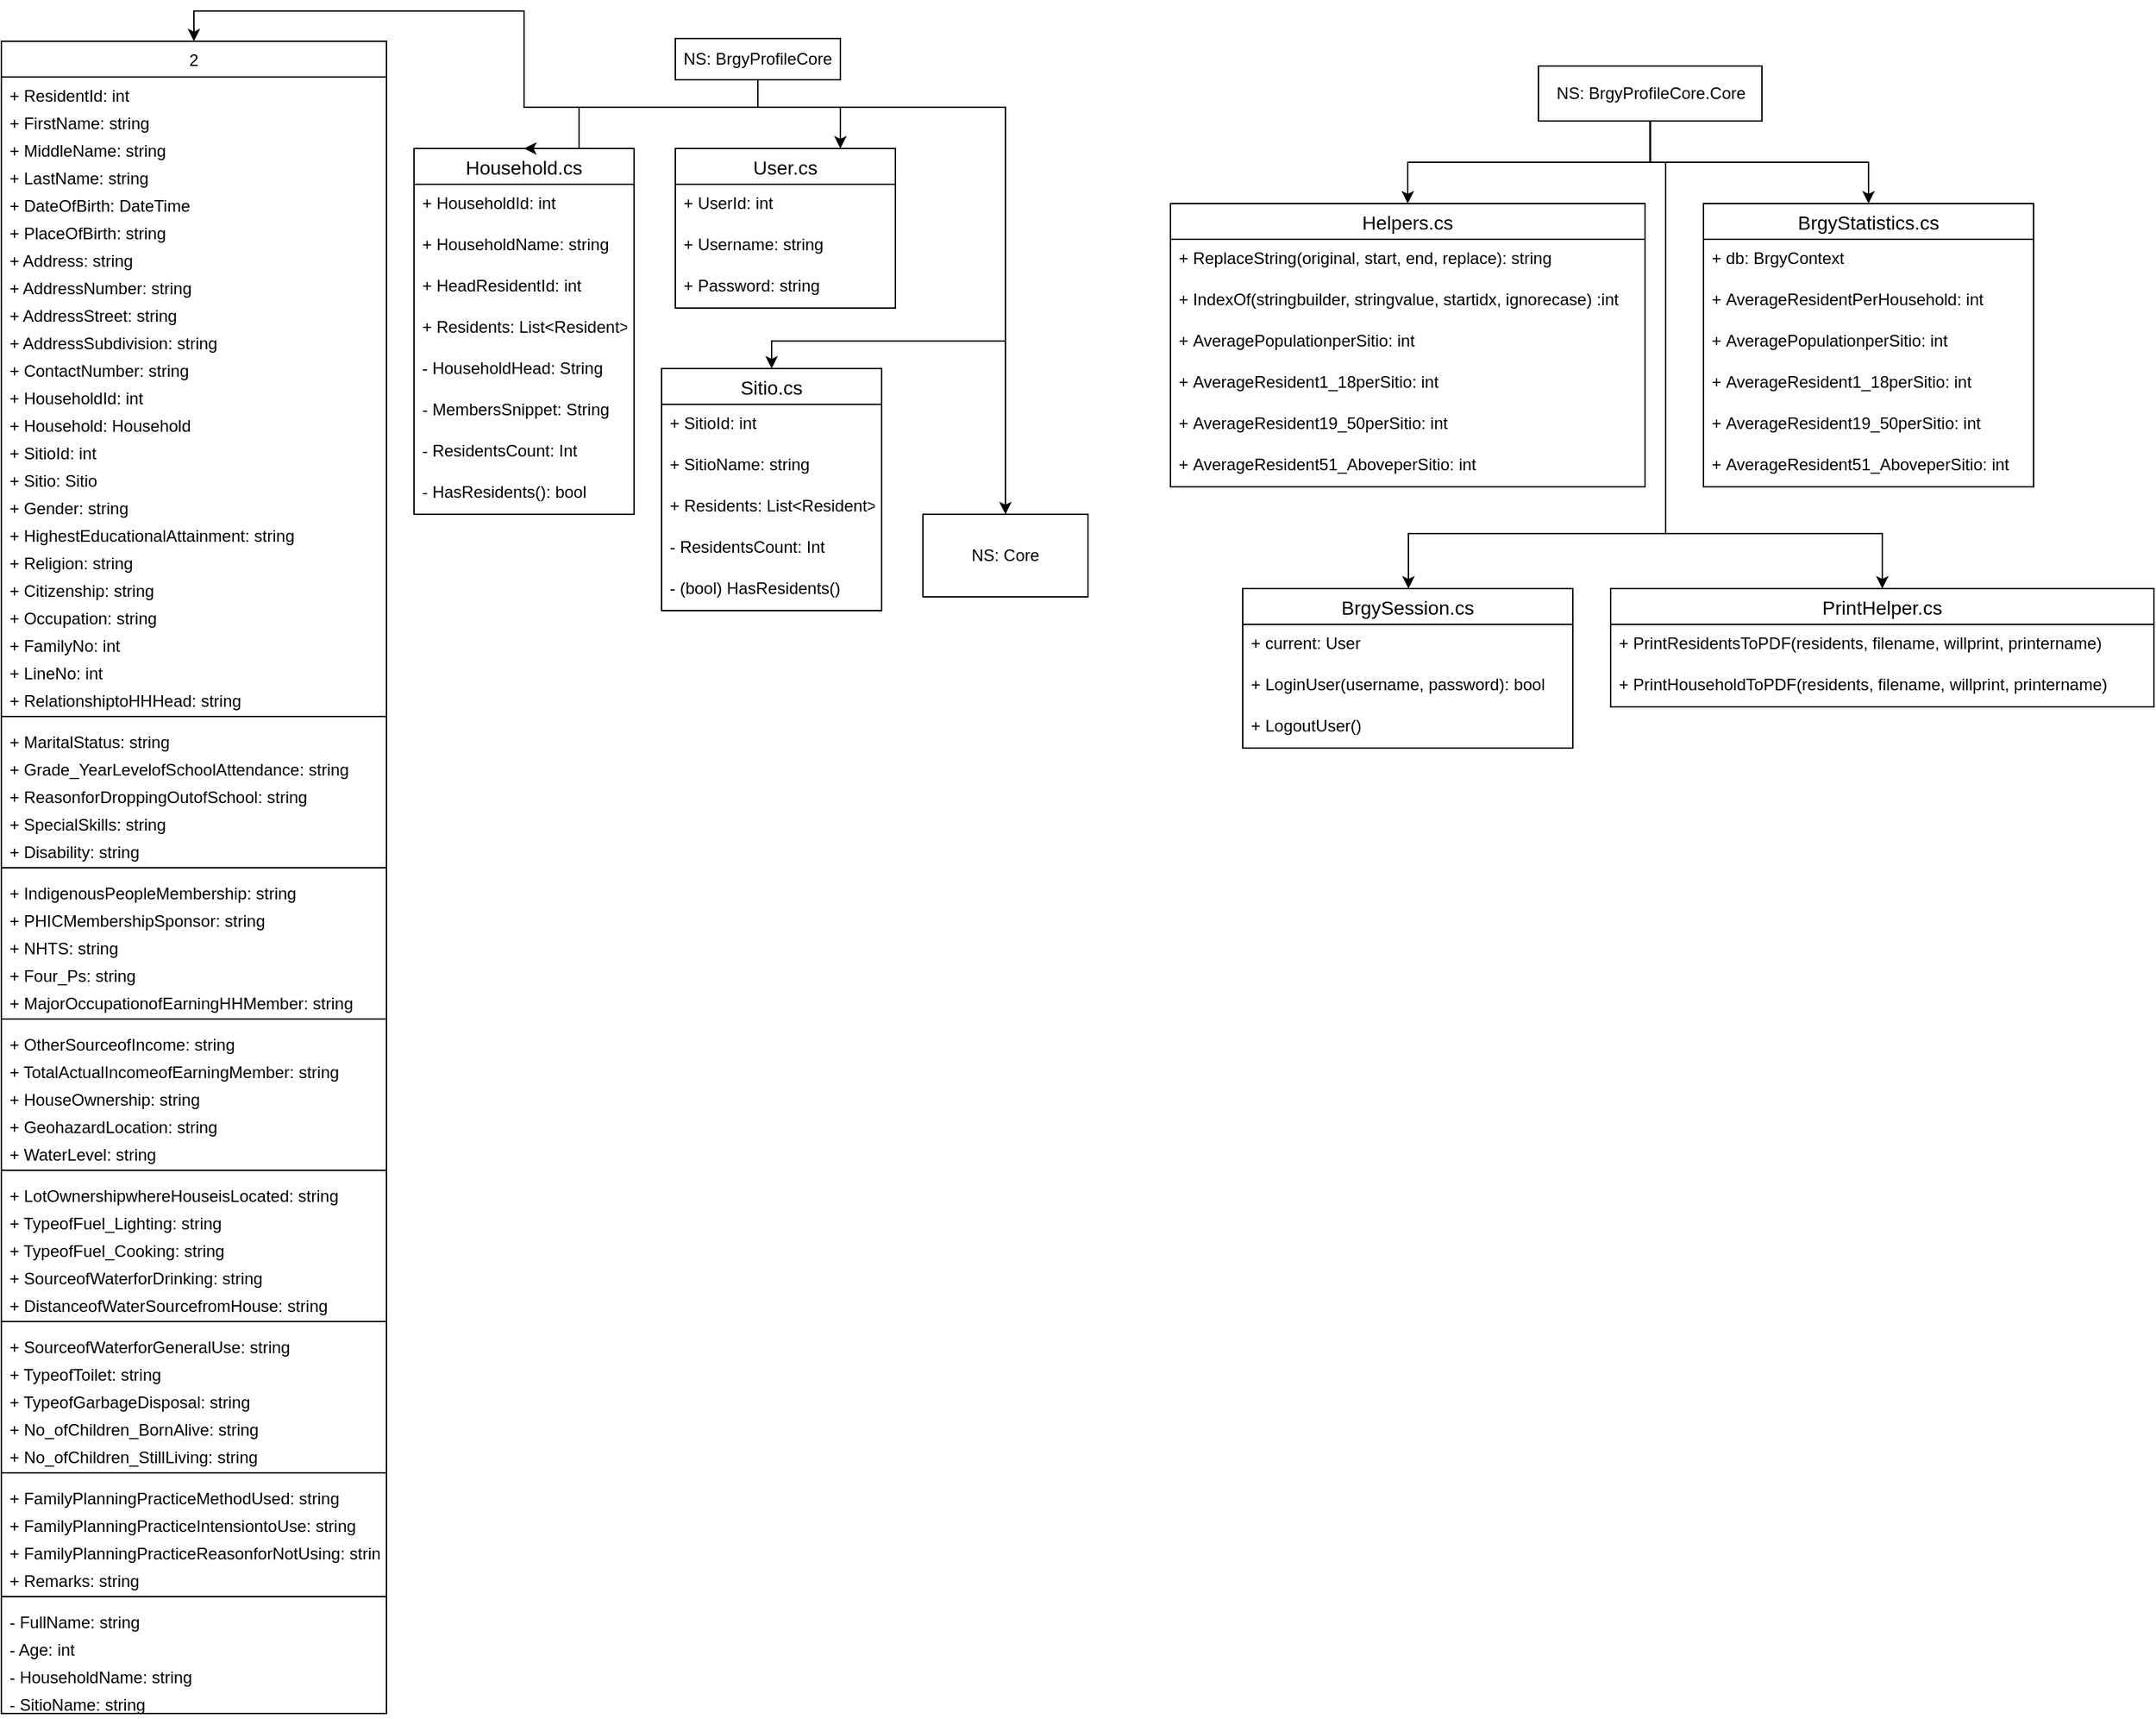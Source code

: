 <mxfile version="14.2.9" type="github" pages="4">
  <diagram id="4PTbw8sbLUjb1KWMfwqf" name="Class Diagram">
    <mxGraphModel dx="2021" dy="1124" grid="1" gridSize="10" guides="1" tooltips="1" connect="1" arrows="1" fold="1" page="1" pageScale="1" pageWidth="850" pageHeight="1300" math="0" shadow="0">
      <root>
        <mxCell id="0" />
        <mxCell id="1" parent="0" />
        <mxCell id="F2qi527m6DjuaYwdSW1q-1" value="2" style="swimlane;fontStyle=0;childLayout=stackLayout;horizontal=1;startSize=26;fillColor=none;horizontalStack=0;resizeParent=1;resizeParentMax=0;resizeLast=0;collapsible=1;marginBottom=0;" parent="1" vertex="1">
          <mxGeometry x="30" y="42" width="280" height="1216" as="geometry">
            <mxRectangle x="40" y="200" width="100" height="26" as="alternateBounds" />
          </mxGeometry>
        </mxCell>
        <mxCell id="F2qi527m6DjuaYwdSW1q-2" value="+ ResidentId: int" style="text;strokeColor=none;fillColor=none;align=left;verticalAlign=top;spacingLeft=4;spacingRight=4;overflow=hidden;rotatable=0;points=[[0,0.5],[1,0.5]];portConstraint=eastwest;" parent="F2qi527m6DjuaYwdSW1q-1" vertex="1">
          <mxGeometry y="26" width="280" height="20" as="geometry" />
        </mxCell>
        <mxCell id="F2qi527m6DjuaYwdSW1q-3" value="+ FirstName: string" style="text;strokeColor=none;fillColor=none;align=left;verticalAlign=top;spacingLeft=4;spacingRight=4;overflow=hidden;rotatable=0;points=[[0,0.5],[1,0.5]];portConstraint=eastwest;" parent="F2qi527m6DjuaYwdSW1q-1" vertex="1">
          <mxGeometry y="46" width="280" height="20" as="geometry" />
        </mxCell>
        <mxCell id="F2qi527m6DjuaYwdSW1q-4" value="+ MiddleName: string" style="text;strokeColor=none;fillColor=none;align=left;verticalAlign=top;spacingLeft=4;spacingRight=4;overflow=hidden;rotatable=0;points=[[0,0.5],[1,0.5]];portConstraint=eastwest;" parent="F2qi527m6DjuaYwdSW1q-1" vertex="1">
          <mxGeometry y="66" width="280" height="20" as="geometry" />
        </mxCell>
        <mxCell id="F2qi527m6DjuaYwdSW1q-5" value="+ LastName: string" style="text;strokeColor=none;fillColor=none;align=left;verticalAlign=top;spacingLeft=4;spacingRight=4;overflow=hidden;rotatable=0;points=[[0,0.5],[1,0.5]];portConstraint=eastwest;" parent="F2qi527m6DjuaYwdSW1q-1" vertex="1">
          <mxGeometry y="86" width="280" height="20" as="geometry" />
        </mxCell>
        <mxCell id="F2qi527m6DjuaYwdSW1q-6" value="+ DateOfBirth: DateTime" style="text;strokeColor=none;fillColor=none;align=left;verticalAlign=top;spacingLeft=4;spacingRight=4;overflow=hidden;rotatable=0;points=[[0,0.5],[1,0.5]];portConstraint=eastwest;" parent="F2qi527m6DjuaYwdSW1q-1" vertex="1">
          <mxGeometry y="106" width="280" height="20" as="geometry" />
        </mxCell>
        <mxCell id="F2qi527m6DjuaYwdSW1q-7" value="+ PlaceOfBirth: string" style="text;strokeColor=none;fillColor=none;align=left;verticalAlign=top;spacingLeft=4;spacingRight=4;overflow=hidden;rotatable=0;points=[[0,0.5],[1,0.5]];portConstraint=eastwest;" parent="F2qi527m6DjuaYwdSW1q-1" vertex="1">
          <mxGeometry y="126" width="280" height="20" as="geometry" />
        </mxCell>
        <mxCell id="F2qi527m6DjuaYwdSW1q-8" value="+ Address: string" style="text;strokeColor=none;fillColor=none;align=left;verticalAlign=top;spacingLeft=4;spacingRight=4;overflow=hidden;rotatable=0;points=[[0,0.5],[1,0.5]];portConstraint=eastwest;" parent="F2qi527m6DjuaYwdSW1q-1" vertex="1">
          <mxGeometry y="146" width="280" height="20" as="geometry" />
        </mxCell>
        <mxCell id="F2qi527m6DjuaYwdSW1q-9" value="+ AddressNumber: string" style="text;strokeColor=none;fillColor=none;align=left;verticalAlign=top;spacingLeft=4;spacingRight=4;overflow=hidden;rotatable=0;points=[[0,0.5],[1,0.5]];portConstraint=eastwest;" parent="F2qi527m6DjuaYwdSW1q-1" vertex="1">
          <mxGeometry y="166" width="280" height="20" as="geometry" />
        </mxCell>
        <mxCell id="mx6e7bCiTr9TjOLYTWlK-3" value="+ AddressStreet: string" style="text;strokeColor=none;fillColor=none;spacingLeft=4;spacingRight=4;overflow=hidden;rotatable=0;points=[[0,0.5],[1,0.5]];portConstraint=eastwest;fontSize=12;" parent="F2qi527m6DjuaYwdSW1q-1" vertex="1">
          <mxGeometry y="186" width="280" height="20" as="geometry" />
        </mxCell>
        <mxCell id="mx6e7bCiTr9TjOLYTWlK-2" value="+ AddressSubdivision: string" style="text;strokeColor=none;fillColor=none;spacingLeft=4;spacingRight=4;overflow=hidden;rotatable=0;points=[[0,0.5],[1,0.5]];portConstraint=eastwest;fontSize=12;" parent="F2qi527m6DjuaYwdSW1q-1" vertex="1">
          <mxGeometry y="206" width="280" height="20" as="geometry" />
        </mxCell>
        <mxCell id="mx6e7bCiTr9TjOLYTWlK-4" value="+ ContactNumber: string" style="text;strokeColor=none;fillColor=none;spacingLeft=4;spacingRight=4;overflow=hidden;rotatable=0;points=[[0,0.5],[1,0.5]];portConstraint=eastwest;fontSize=12;" parent="F2qi527m6DjuaYwdSW1q-1" vertex="1">
          <mxGeometry y="226" width="280" height="20" as="geometry" />
        </mxCell>
        <mxCell id="mx6e7bCiTr9TjOLYTWlK-5" value="+ HouseholdId: int" style="text;strokeColor=none;fillColor=none;spacingLeft=4;spacingRight=4;overflow=hidden;rotatable=0;points=[[0,0.5],[1,0.5]];portConstraint=eastwest;fontSize=12;" parent="F2qi527m6DjuaYwdSW1q-1" vertex="1">
          <mxGeometry y="246" width="280" height="20" as="geometry" />
        </mxCell>
        <mxCell id="mx6e7bCiTr9TjOLYTWlK-6" value="+ Household: Household" style="text;strokeColor=none;fillColor=none;spacingLeft=4;spacingRight=4;overflow=hidden;rotatable=0;points=[[0,0.5],[1,0.5]];portConstraint=eastwest;fontSize=12;" parent="F2qi527m6DjuaYwdSW1q-1" vertex="1">
          <mxGeometry y="266" width="280" height="20" as="geometry" />
        </mxCell>
        <mxCell id="mx6e7bCiTr9TjOLYTWlK-7" value="+ SitioId: int" style="text;strokeColor=none;fillColor=none;spacingLeft=4;spacingRight=4;overflow=hidden;rotatable=0;points=[[0,0.5],[1,0.5]];portConstraint=eastwest;fontSize=12;" parent="F2qi527m6DjuaYwdSW1q-1" vertex="1">
          <mxGeometry y="286" width="280" height="20" as="geometry" />
        </mxCell>
        <mxCell id="mx6e7bCiTr9TjOLYTWlK-8" value="+ Sitio: Sitio" style="text;strokeColor=none;fillColor=none;spacingLeft=4;spacingRight=4;overflow=hidden;rotatable=0;points=[[0,0.5],[1,0.5]];portConstraint=eastwest;fontSize=12;" parent="F2qi527m6DjuaYwdSW1q-1" vertex="1">
          <mxGeometry y="306" width="280" height="20" as="geometry" />
        </mxCell>
        <mxCell id="mx6e7bCiTr9TjOLYTWlK-9" value="+ Gender: string" style="text;strokeColor=none;fillColor=none;spacingLeft=4;spacingRight=4;overflow=hidden;rotatable=0;points=[[0,0.5],[1,0.5]];portConstraint=eastwest;fontSize=12;" parent="F2qi527m6DjuaYwdSW1q-1" vertex="1">
          <mxGeometry y="326" width="280" height="20" as="geometry" />
        </mxCell>
        <mxCell id="mx6e7bCiTr9TjOLYTWlK-10" value="+ HighestEducationalAttainment: string" style="text;strokeColor=none;fillColor=none;spacingLeft=4;spacingRight=4;overflow=hidden;rotatable=0;points=[[0,0.5],[1,0.5]];portConstraint=eastwest;fontSize=12;" parent="F2qi527m6DjuaYwdSW1q-1" vertex="1">
          <mxGeometry y="346" width="280" height="20" as="geometry" />
        </mxCell>
        <mxCell id="mx6e7bCiTr9TjOLYTWlK-11" value="+ Religion: string" style="text;strokeColor=none;fillColor=none;spacingLeft=4;spacingRight=4;overflow=hidden;rotatable=0;points=[[0,0.5],[1,0.5]];portConstraint=eastwest;fontSize=12;" parent="F2qi527m6DjuaYwdSW1q-1" vertex="1">
          <mxGeometry y="366" width="280" height="20" as="geometry" />
        </mxCell>
        <mxCell id="mx6e7bCiTr9TjOLYTWlK-13" value="+ Citizenship: string" style="text;strokeColor=none;fillColor=none;spacingLeft=4;spacingRight=4;overflow=hidden;rotatable=0;points=[[0,0.5],[1,0.5]];portConstraint=eastwest;fontSize=12;" parent="F2qi527m6DjuaYwdSW1q-1" vertex="1">
          <mxGeometry y="386" width="280" height="20" as="geometry" />
        </mxCell>
        <mxCell id="mx6e7bCiTr9TjOLYTWlK-14" value="+ Occupation: string" style="text;strokeColor=none;fillColor=none;spacingLeft=4;spacingRight=4;overflow=hidden;rotatable=0;points=[[0,0.5],[1,0.5]];portConstraint=eastwest;fontSize=12;" parent="F2qi527m6DjuaYwdSW1q-1" vertex="1">
          <mxGeometry y="406" width="280" height="20" as="geometry" />
        </mxCell>
        <mxCell id="mx6e7bCiTr9TjOLYTWlK-12" value="+ FamilyNo: int" style="text;strokeColor=none;fillColor=none;spacingLeft=4;spacingRight=4;overflow=hidden;rotatable=0;points=[[0,0.5],[1,0.5]];portConstraint=eastwest;fontSize=12;" parent="F2qi527m6DjuaYwdSW1q-1" vertex="1">
          <mxGeometry y="426" width="280" height="20" as="geometry" />
        </mxCell>
        <mxCell id="mx6e7bCiTr9TjOLYTWlK-15" value="+ LineNo: int" style="text;strokeColor=none;fillColor=none;spacingLeft=4;spacingRight=4;overflow=hidden;rotatable=0;points=[[0,0.5],[1,0.5]];portConstraint=eastwest;fontSize=12;" parent="F2qi527m6DjuaYwdSW1q-1" vertex="1">
          <mxGeometry y="446" width="280" height="20" as="geometry" />
        </mxCell>
        <mxCell id="mx6e7bCiTr9TjOLYTWlK-16" value="+ RelationshiptoHHHead: string" style="text;strokeColor=none;fillColor=none;spacingLeft=4;spacingRight=4;overflow=hidden;rotatable=0;points=[[0,0.5],[1,0.5]];portConstraint=eastwest;fontSize=12;" parent="F2qi527m6DjuaYwdSW1q-1" vertex="1">
          <mxGeometry y="466" width="280" height="20" as="geometry" />
        </mxCell>
        <mxCell id="Lv6Pvc-AI2NhuB11FEH7-14" value="" style="line;strokeWidth=1;rotatable=0;dashed=0;labelPosition=right;align=left;verticalAlign=middle;spacingTop=0;spacingLeft=6;points=[];portConstraint=eastwest;" parent="F2qi527m6DjuaYwdSW1q-1" vertex="1">
          <mxGeometry y="486" width="280" height="10" as="geometry" />
        </mxCell>
        <mxCell id="mx6e7bCiTr9TjOLYTWlK-18" value="+ MaritalStatus: string" style="text;strokeColor=none;fillColor=none;spacingLeft=4;spacingRight=4;overflow=hidden;rotatable=0;points=[[0,0.5],[1,0.5]];portConstraint=eastwest;fontSize=12;" parent="F2qi527m6DjuaYwdSW1q-1" vertex="1">
          <mxGeometry y="496" width="280" height="20" as="geometry" />
        </mxCell>
        <mxCell id="mx6e7bCiTr9TjOLYTWlK-21" value="+ Grade_YearLevelofSchoolAttendance: string" style="text;strokeColor=none;fillColor=none;spacingLeft=4;spacingRight=4;overflow=hidden;rotatable=0;points=[[0,0.5],[1,0.5]];portConstraint=eastwest;fontSize=12;" parent="F2qi527m6DjuaYwdSW1q-1" vertex="1">
          <mxGeometry y="516" width="280" height="20" as="geometry" />
        </mxCell>
        <mxCell id="mx6e7bCiTr9TjOLYTWlK-23" value="+ ReasonforDroppingOutofSchool: string" style="text;strokeColor=none;fillColor=none;spacingLeft=4;spacingRight=4;overflow=hidden;rotatable=0;points=[[0,0.5],[1,0.5]];portConstraint=eastwest;fontSize=12;" parent="F2qi527m6DjuaYwdSW1q-1" vertex="1">
          <mxGeometry y="536" width="280" height="20" as="geometry" />
        </mxCell>
        <mxCell id="mx6e7bCiTr9TjOLYTWlK-22" value="+ SpecialSkills: string" style="text;strokeColor=none;fillColor=none;spacingLeft=4;spacingRight=4;overflow=hidden;rotatable=0;points=[[0,0.5],[1,0.5]];portConstraint=eastwest;fontSize=12;" parent="F2qi527m6DjuaYwdSW1q-1" vertex="1">
          <mxGeometry y="556" width="280" height="20" as="geometry" />
        </mxCell>
        <mxCell id="mx6e7bCiTr9TjOLYTWlK-19" value="+ Disability: string" style="text;strokeColor=none;fillColor=none;spacingLeft=4;spacingRight=4;overflow=hidden;rotatable=0;points=[[0,0.5],[1,0.5]];portConstraint=eastwest;fontSize=12;" parent="F2qi527m6DjuaYwdSW1q-1" vertex="1">
          <mxGeometry y="576" width="280" height="20" as="geometry" />
        </mxCell>
        <mxCell id="Lv6Pvc-AI2NhuB11FEH7-6" value="" style="line;strokeWidth=1;rotatable=0;dashed=0;labelPosition=right;align=left;verticalAlign=middle;spacingTop=0;spacingLeft=6;points=[];portConstraint=eastwest;" parent="F2qi527m6DjuaYwdSW1q-1" vertex="1">
          <mxGeometry y="596" width="280" height="10" as="geometry" />
        </mxCell>
        <mxCell id="mx6e7bCiTr9TjOLYTWlK-26" value="+ IndigenousPeopleMembership: string" style="text;strokeColor=none;fillColor=none;spacingLeft=4;spacingRight=4;overflow=hidden;rotatable=0;points=[[0,0.5],[1,0.5]];portConstraint=eastwest;fontSize=12;" parent="F2qi527m6DjuaYwdSW1q-1" vertex="1">
          <mxGeometry y="606" width="280" height="20" as="geometry" />
        </mxCell>
        <mxCell id="mx6e7bCiTr9TjOLYTWlK-27" value="+ PHICMembershipSponsor: string" style="text;strokeColor=none;fillColor=none;spacingLeft=4;spacingRight=4;overflow=hidden;rotatable=0;points=[[0,0.5],[1,0.5]];portConstraint=eastwest;fontSize=12;" parent="F2qi527m6DjuaYwdSW1q-1" vertex="1">
          <mxGeometry y="626" width="280" height="20" as="geometry" />
        </mxCell>
        <mxCell id="mx6e7bCiTr9TjOLYTWlK-32" value="+ NHTS: string" style="text;strokeColor=none;fillColor=none;spacingLeft=4;spacingRight=4;overflow=hidden;rotatable=0;points=[[0,0.5],[1,0.5]];portConstraint=eastwest;fontSize=12;" parent="F2qi527m6DjuaYwdSW1q-1" vertex="1">
          <mxGeometry y="646" width="280" height="20" as="geometry" />
        </mxCell>
        <mxCell id="mx6e7bCiTr9TjOLYTWlK-25" value="+ Four_Ps: string" style="text;strokeColor=none;fillColor=none;spacingLeft=4;spacingRight=4;overflow=hidden;rotatable=0;points=[[0,0.5],[1,0.5]];portConstraint=eastwest;fontSize=12;" parent="F2qi527m6DjuaYwdSW1q-1" vertex="1">
          <mxGeometry y="666" width="280" height="20" as="geometry" />
        </mxCell>
        <mxCell id="mx6e7bCiTr9TjOLYTWlK-20" value="+ MajorOccupationofEarningHHMember: string" style="text;strokeColor=none;fillColor=none;spacingLeft=4;spacingRight=4;overflow=hidden;rotatable=0;points=[[0,0.5],[1,0.5]];portConstraint=eastwest;fontSize=12;" parent="F2qi527m6DjuaYwdSW1q-1" vertex="1">
          <mxGeometry y="686" width="280" height="20" as="geometry" />
        </mxCell>
        <mxCell id="Lv6Pvc-AI2NhuB11FEH7-15" value="" style="line;strokeWidth=1;rotatable=0;dashed=0;labelPosition=right;align=left;verticalAlign=middle;spacingTop=0;spacingLeft=6;points=[];portConstraint=eastwest;" parent="F2qi527m6DjuaYwdSW1q-1" vertex="1">
          <mxGeometry y="706" width="280" height="10" as="geometry" />
        </mxCell>
        <mxCell id="mx6e7bCiTr9TjOLYTWlK-30" value="+ OtherSourceofIncome: string" style="text;strokeColor=none;fillColor=none;spacingLeft=4;spacingRight=4;overflow=hidden;rotatable=0;points=[[0,0.5],[1,0.5]];portConstraint=eastwest;fontSize=12;" parent="F2qi527m6DjuaYwdSW1q-1" vertex="1">
          <mxGeometry y="716" width="280" height="20" as="geometry" />
        </mxCell>
        <mxCell id="mx6e7bCiTr9TjOLYTWlK-31" value="+ TotalActualIncomeofEarningMember: string" style="text;strokeColor=none;fillColor=none;spacingLeft=4;spacingRight=4;overflow=hidden;rotatable=0;points=[[0,0.5],[1,0.5]];portConstraint=eastwest;fontSize=12;" parent="F2qi527m6DjuaYwdSW1q-1" vertex="1">
          <mxGeometry y="736" width="280" height="20" as="geometry" />
        </mxCell>
        <mxCell id="mx6e7bCiTr9TjOLYTWlK-28" value="+ HouseOwnership: string" style="text;strokeColor=none;fillColor=none;spacingLeft=4;spacingRight=4;overflow=hidden;rotatable=0;points=[[0,0.5],[1,0.5]];portConstraint=eastwest;fontSize=12;" parent="F2qi527m6DjuaYwdSW1q-1" vertex="1">
          <mxGeometry y="756" width="280" height="20" as="geometry" />
        </mxCell>
        <mxCell id="mx6e7bCiTr9TjOLYTWlK-29" value="+ GeohazardLocation: string" style="text;strokeColor=none;fillColor=none;spacingLeft=4;spacingRight=4;overflow=hidden;rotatable=0;points=[[0,0.5],[1,0.5]];portConstraint=eastwest;fontSize=12;" parent="F2qi527m6DjuaYwdSW1q-1" vertex="1">
          <mxGeometry y="776" width="280" height="20" as="geometry" />
        </mxCell>
        <mxCell id="mx6e7bCiTr9TjOLYTWlK-17" value="+ WaterLevel: string" style="text;strokeColor=none;fillColor=none;spacingLeft=4;spacingRight=4;overflow=hidden;rotatable=0;points=[[0,0.5],[1,0.5]];portConstraint=eastwest;fontSize=12;" parent="F2qi527m6DjuaYwdSW1q-1" vertex="1">
          <mxGeometry y="796" width="280" height="20" as="geometry" />
        </mxCell>
        <mxCell id="Lv6Pvc-AI2NhuB11FEH7-16" value="" style="line;strokeWidth=1;rotatable=0;dashed=0;labelPosition=right;align=left;verticalAlign=middle;spacingTop=0;spacingLeft=6;points=[];portConstraint=eastwest;" parent="F2qi527m6DjuaYwdSW1q-1" vertex="1">
          <mxGeometry y="816" width="280" height="10" as="geometry" />
        </mxCell>
        <mxCell id="mx6e7bCiTr9TjOLYTWlK-33" value="+ LotOwnershipwhereHouseisLocated: string" style="text;strokeColor=none;fillColor=none;spacingLeft=4;spacingRight=4;overflow=hidden;rotatable=0;points=[[0,0.5],[1,0.5]];portConstraint=eastwest;fontSize=12;" parent="F2qi527m6DjuaYwdSW1q-1" vertex="1">
          <mxGeometry y="826" width="280" height="20" as="geometry" />
        </mxCell>
        <mxCell id="mx6e7bCiTr9TjOLYTWlK-34" value="+ TypeofFuel_Lighting: string" style="text;strokeColor=none;fillColor=none;spacingLeft=4;spacingRight=4;overflow=hidden;rotatable=0;points=[[0,0.5],[1,0.5]];portConstraint=eastwest;fontSize=12;" parent="F2qi527m6DjuaYwdSW1q-1" vertex="1">
          <mxGeometry y="846" width="280" height="20" as="geometry" />
        </mxCell>
        <mxCell id="mx6e7bCiTr9TjOLYTWlK-35" value="+ TypeofFuel_Cooking: string" style="text;strokeColor=none;fillColor=none;spacingLeft=4;spacingRight=4;overflow=hidden;rotatable=0;points=[[0,0.5],[1,0.5]];portConstraint=eastwest;fontSize=12;" parent="F2qi527m6DjuaYwdSW1q-1" vertex="1">
          <mxGeometry y="866" width="280" height="20" as="geometry" />
        </mxCell>
        <mxCell id="mx6e7bCiTr9TjOLYTWlK-36" value="+ SourceofWaterforDrinking: string" style="text;strokeColor=none;fillColor=none;spacingLeft=4;spacingRight=4;overflow=hidden;rotatable=0;points=[[0,0.5],[1,0.5]];portConstraint=eastwest;fontSize=12;" parent="F2qi527m6DjuaYwdSW1q-1" vertex="1">
          <mxGeometry y="886" width="280" height="20" as="geometry" />
        </mxCell>
        <mxCell id="mx6e7bCiTr9TjOLYTWlK-37" value="+ DistanceofWaterSourcefromHouse: string" style="text;strokeColor=none;fillColor=none;spacingLeft=4;spacingRight=4;overflow=hidden;rotatable=0;points=[[0,0.5],[1,0.5]];portConstraint=eastwest;fontSize=12;" parent="F2qi527m6DjuaYwdSW1q-1" vertex="1">
          <mxGeometry y="906" width="280" height="20" as="geometry" />
        </mxCell>
        <mxCell id="Lv6Pvc-AI2NhuB11FEH7-17" value="" style="line;strokeWidth=1;rotatable=0;dashed=0;labelPosition=right;align=left;verticalAlign=middle;spacingTop=0;spacingLeft=6;points=[];portConstraint=eastwest;" parent="F2qi527m6DjuaYwdSW1q-1" vertex="1">
          <mxGeometry y="926" width="280" height="10" as="geometry" />
        </mxCell>
        <mxCell id="mx6e7bCiTr9TjOLYTWlK-38" value="+ SourceofWaterforGeneralUse: string" style="text;strokeColor=none;fillColor=none;spacingLeft=4;spacingRight=4;overflow=hidden;rotatable=0;points=[[0,0.5],[1,0.5]];portConstraint=eastwest;fontSize=12;" parent="F2qi527m6DjuaYwdSW1q-1" vertex="1">
          <mxGeometry y="936" width="280" height="20" as="geometry" />
        </mxCell>
        <mxCell id="mx6e7bCiTr9TjOLYTWlK-39" value="+ TypeofToilet: string" style="text;strokeColor=none;fillColor=none;spacingLeft=4;spacingRight=4;overflow=hidden;rotatable=0;points=[[0,0.5],[1,0.5]];portConstraint=eastwest;fontSize=12;" parent="F2qi527m6DjuaYwdSW1q-1" vertex="1">
          <mxGeometry y="956" width="280" height="20" as="geometry" />
        </mxCell>
        <mxCell id="mx6e7bCiTr9TjOLYTWlK-41" value="+ TypeofGarbageDisposal: string" style="text;strokeColor=none;fillColor=none;spacingLeft=4;spacingRight=4;overflow=hidden;rotatable=0;points=[[0,0.5],[1,0.5]];portConstraint=eastwest;fontSize=12;" parent="F2qi527m6DjuaYwdSW1q-1" vertex="1">
          <mxGeometry y="976" width="280" height="20" as="geometry" />
        </mxCell>
        <mxCell id="mx6e7bCiTr9TjOLYTWlK-40" value="+ No_ofChildren_BornAlive: string" style="text;strokeColor=none;fillColor=none;spacingLeft=4;spacingRight=4;overflow=hidden;rotatable=0;points=[[0,0.5],[1,0.5]];portConstraint=eastwest;fontSize=12;" parent="F2qi527m6DjuaYwdSW1q-1" vertex="1">
          <mxGeometry y="996" width="280" height="20" as="geometry" />
        </mxCell>
        <mxCell id="mx6e7bCiTr9TjOLYTWlK-42" value="+ No_ofChildren_StillLiving: string" style="text;strokeColor=none;fillColor=none;spacingLeft=4;spacingRight=4;overflow=hidden;rotatable=0;points=[[0,0.5],[1,0.5]];portConstraint=eastwest;fontSize=12;" parent="F2qi527m6DjuaYwdSW1q-1" vertex="1">
          <mxGeometry y="1016" width="280" height="20" as="geometry" />
        </mxCell>
        <mxCell id="Lv6Pvc-AI2NhuB11FEH7-18" value="" style="line;strokeWidth=1;rotatable=0;dashed=0;labelPosition=right;align=left;verticalAlign=middle;spacingTop=0;spacingLeft=6;points=[];portConstraint=eastwest;" parent="F2qi527m6DjuaYwdSW1q-1" vertex="1">
          <mxGeometry y="1036" width="280" height="10" as="geometry" />
        </mxCell>
        <mxCell id="mx6e7bCiTr9TjOLYTWlK-44" value="+ FamilyPlanningPracticeMethodUsed: string" style="text;strokeColor=none;fillColor=none;spacingLeft=4;spacingRight=4;overflow=hidden;rotatable=0;points=[[0,0.5],[1,0.5]];portConstraint=eastwest;fontSize=12;" parent="F2qi527m6DjuaYwdSW1q-1" vertex="1">
          <mxGeometry y="1046" width="280" height="20" as="geometry" />
        </mxCell>
        <mxCell id="mx6e7bCiTr9TjOLYTWlK-45" value="+ FamilyPlanningPracticeIntensiontoUse: string" style="text;strokeColor=none;fillColor=none;spacingLeft=4;spacingRight=4;overflow=hidden;rotatable=0;points=[[0,0.5],[1,0.5]];portConstraint=eastwest;fontSize=12;" parent="F2qi527m6DjuaYwdSW1q-1" vertex="1">
          <mxGeometry y="1066" width="280" height="20" as="geometry" />
        </mxCell>
        <mxCell id="mx6e7bCiTr9TjOLYTWlK-46" value="+ FamilyPlanningPracticeReasonforNotUsing: string" style="text;strokeColor=none;fillColor=none;spacingLeft=4;spacingRight=4;overflow=hidden;rotatable=0;points=[[0,0.5],[1,0.5]];portConstraint=eastwest;fontSize=12;" parent="F2qi527m6DjuaYwdSW1q-1" vertex="1">
          <mxGeometry y="1086" width="280" height="20" as="geometry" />
        </mxCell>
        <mxCell id="mx6e7bCiTr9TjOLYTWlK-47" value="+ Remarks: string" style="text;strokeColor=none;fillColor=none;spacingLeft=4;spacingRight=4;overflow=hidden;rotatable=0;points=[[0,0.5],[1,0.5]];portConstraint=eastwest;fontSize=12;" parent="F2qi527m6DjuaYwdSW1q-1" vertex="1">
          <mxGeometry y="1106" width="280" height="20" as="geometry" />
        </mxCell>
        <mxCell id="Lv6Pvc-AI2NhuB11FEH7-30" value="" style="line;strokeWidth=1;rotatable=0;dashed=0;labelPosition=right;align=left;verticalAlign=middle;spacingTop=0;spacingLeft=6;points=[];portConstraint=eastwest;" parent="F2qi527m6DjuaYwdSW1q-1" vertex="1">
          <mxGeometry y="1126" width="280" height="10" as="geometry" />
        </mxCell>
        <mxCell id="Lv6Pvc-AI2NhuB11FEH7-28" value="- FullName: string" style="text;strokeColor=none;fillColor=none;spacingLeft=4;spacingRight=4;overflow=hidden;rotatable=0;points=[[0,0.5],[1,0.5]];portConstraint=eastwest;fontSize=12;" parent="F2qi527m6DjuaYwdSW1q-1" vertex="1">
          <mxGeometry y="1136" width="280" height="20" as="geometry" />
        </mxCell>
        <mxCell id="Lv6Pvc-AI2NhuB11FEH7-29" value="- Age: int" style="text;strokeColor=none;fillColor=none;spacingLeft=4;spacingRight=4;overflow=hidden;rotatable=0;points=[[0,0.5],[1,0.5]];portConstraint=eastwest;fontSize=12;" parent="F2qi527m6DjuaYwdSW1q-1" vertex="1">
          <mxGeometry y="1156" width="280" height="20" as="geometry" />
        </mxCell>
        <mxCell id="Lv6Pvc-AI2NhuB11FEH7-32" value="- HouseholdName: string" style="text;strokeColor=none;fillColor=none;spacingLeft=4;spacingRight=4;overflow=hidden;rotatable=0;points=[[0,0.5],[1,0.5]];portConstraint=eastwest;fontSize=12;" parent="F2qi527m6DjuaYwdSW1q-1" vertex="1">
          <mxGeometry y="1176" width="280" height="20" as="geometry" />
        </mxCell>
        <mxCell id="Lv6Pvc-AI2NhuB11FEH7-31" value="- SitioName: string" style="text;strokeColor=none;fillColor=none;spacingLeft=4;spacingRight=4;overflow=hidden;rotatable=0;points=[[0,0.5],[1,0.5]];portConstraint=eastwest;fontSize=12;" parent="F2qi527m6DjuaYwdSW1q-1" vertex="1">
          <mxGeometry y="1196" width="280" height="20" as="geometry" />
        </mxCell>
        <mxCell id="Lv6Pvc-AI2NhuB11FEH7-19" value="Household.cs" style="swimlane;fontStyle=0;childLayout=stackLayout;horizontal=1;startSize=26;horizontalStack=0;resizeParent=1;resizeParentMax=0;resizeLast=0;collapsible=1;marginBottom=0;align=center;fontSize=14;" parent="1" vertex="1">
          <mxGeometry x="330" y="120" width="160" height="266" as="geometry">
            <mxRectangle x="160" y="200" width="120" height="26" as="alternateBounds" />
          </mxGeometry>
        </mxCell>
        <mxCell id="Lv6Pvc-AI2NhuB11FEH7-20" value="+ HouseholdId: int" style="text;strokeColor=none;fillColor=none;spacingLeft=4;spacingRight=4;overflow=hidden;rotatable=0;points=[[0,0.5],[1,0.5]];portConstraint=eastwest;fontSize=12;" parent="Lv6Pvc-AI2NhuB11FEH7-19" vertex="1">
          <mxGeometry y="26" width="160" height="30" as="geometry" />
        </mxCell>
        <mxCell id="Lv6Pvc-AI2NhuB11FEH7-21" value="+ HouseholdName: string" style="text;strokeColor=none;fillColor=none;spacingLeft=4;spacingRight=4;overflow=hidden;rotatable=0;points=[[0,0.5],[1,0.5]];portConstraint=eastwest;fontSize=12;" parent="Lv6Pvc-AI2NhuB11FEH7-19" vertex="1">
          <mxGeometry y="56" width="160" height="30" as="geometry" />
        </mxCell>
        <mxCell id="Lv6Pvc-AI2NhuB11FEH7-23" value="+ HeadResidentId: int" style="text;strokeColor=none;fillColor=none;spacingLeft=4;spacingRight=4;overflow=hidden;rotatable=0;points=[[0,0.5],[1,0.5]];portConstraint=eastwest;fontSize=12;" parent="Lv6Pvc-AI2NhuB11FEH7-19" vertex="1">
          <mxGeometry y="86" width="160" height="30" as="geometry" />
        </mxCell>
        <mxCell id="Lv6Pvc-AI2NhuB11FEH7-27" value="+ Residents: List&lt;Resident&gt;" style="text;strokeColor=none;fillColor=none;spacingLeft=4;spacingRight=4;overflow=hidden;rotatable=0;points=[[0,0.5],[1,0.5]];portConstraint=eastwest;fontSize=12;" parent="Lv6Pvc-AI2NhuB11FEH7-19" vertex="1">
          <mxGeometry y="116" width="160" height="30" as="geometry" />
        </mxCell>
        <mxCell id="Lv6Pvc-AI2NhuB11FEH7-26" value="- HouseholdHead: String" style="text;strokeColor=none;fillColor=none;spacingLeft=4;spacingRight=4;overflow=hidden;rotatable=0;points=[[0,0.5],[1,0.5]];portConstraint=eastwest;fontSize=12;" parent="Lv6Pvc-AI2NhuB11FEH7-19" vertex="1">
          <mxGeometry y="146" width="160" height="30" as="geometry" />
        </mxCell>
        <mxCell id="Lv6Pvc-AI2NhuB11FEH7-25" value="- MembersSnippet: String" style="text;strokeColor=none;fillColor=none;spacingLeft=4;spacingRight=4;overflow=hidden;rotatable=0;points=[[0,0.5],[1,0.5]];portConstraint=eastwest;fontSize=12;" parent="Lv6Pvc-AI2NhuB11FEH7-19" vertex="1">
          <mxGeometry y="176" width="160" height="30" as="geometry" />
        </mxCell>
        <mxCell id="Lv6Pvc-AI2NhuB11FEH7-24" value="- ResidentsCount: Int" style="text;strokeColor=none;fillColor=none;spacingLeft=4;spacingRight=4;overflow=hidden;rotatable=0;points=[[0,0.5],[1,0.5]];portConstraint=eastwest;fontSize=12;" parent="Lv6Pvc-AI2NhuB11FEH7-19" vertex="1">
          <mxGeometry y="206" width="160" height="30" as="geometry" />
        </mxCell>
        <mxCell id="Lv6Pvc-AI2NhuB11FEH7-22" value="- HasResidents(): bool" style="text;strokeColor=none;fillColor=none;spacingLeft=4;spacingRight=4;overflow=hidden;rotatable=0;points=[[0,0.5],[1,0.5]];portConstraint=eastwest;fontSize=12;" parent="Lv6Pvc-AI2NhuB11FEH7-19" vertex="1">
          <mxGeometry y="236" width="160" height="30" as="geometry" />
        </mxCell>
        <mxCell id="aQiBPPtCG3Whz17Wbh8K-1" value="User.cs" style="swimlane;fontStyle=0;childLayout=stackLayout;horizontal=1;startSize=26;horizontalStack=0;resizeParent=1;resizeParentMax=0;resizeLast=0;collapsible=1;marginBottom=0;align=center;fontSize=14;" vertex="1" parent="1">
          <mxGeometry x="520" y="120" width="160" height="116" as="geometry">
            <mxRectangle x="400" y="200" width="80" height="26" as="alternateBounds" />
          </mxGeometry>
        </mxCell>
        <mxCell id="aQiBPPtCG3Whz17Wbh8K-2" value="+ UserId: int" style="text;strokeColor=none;fillColor=none;spacingLeft=4;spacingRight=4;overflow=hidden;rotatable=0;points=[[0,0.5],[1,0.5]];portConstraint=eastwest;fontSize=12;" vertex="1" parent="aQiBPPtCG3Whz17Wbh8K-1">
          <mxGeometry y="26" width="160" height="30" as="geometry" />
        </mxCell>
        <mxCell id="aQiBPPtCG3Whz17Wbh8K-3" value="+ Username: string" style="text;strokeColor=none;fillColor=none;spacingLeft=4;spacingRight=4;overflow=hidden;rotatable=0;points=[[0,0.5],[1,0.5]];portConstraint=eastwest;fontSize=12;" vertex="1" parent="aQiBPPtCG3Whz17Wbh8K-1">
          <mxGeometry y="56" width="160" height="30" as="geometry" />
        </mxCell>
        <mxCell id="aQiBPPtCG3Whz17Wbh8K-4" value="+ Password: string" style="text;strokeColor=none;fillColor=none;spacingLeft=4;spacingRight=4;overflow=hidden;rotatable=0;points=[[0,0.5],[1,0.5]];portConstraint=eastwest;fontSize=12;" vertex="1" parent="aQiBPPtCG3Whz17Wbh8K-1">
          <mxGeometry y="86" width="160" height="30" as="geometry" />
        </mxCell>
        <mxCell id="6n1Nlt8Wjwd03Qjzw5Ri-21" style="edgeStyle=orthogonalEdgeStyle;rounded=0;orthogonalLoop=1;jettySize=auto;html=1;entryX=0.5;entryY=0;entryDx=0;entryDy=0;fontSize=12;" edge="1" parent="1" source="6n1Nlt8Wjwd03Qjzw5Ri-19" target="F2qi527m6DjuaYwdSW1q-1">
          <mxGeometry relative="1" as="geometry">
            <Array as="points">
              <mxPoint x="580" y="90" />
              <mxPoint x="410" y="90" />
              <mxPoint x="410" y="20" />
              <mxPoint x="170" y="20" />
            </Array>
          </mxGeometry>
        </mxCell>
        <mxCell id="6n1Nlt8Wjwd03Qjzw5Ri-22" style="edgeStyle=orthogonalEdgeStyle;rounded=0;orthogonalLoop=1;jettySize=auto;html=1;entryX=0.5;entryY=0;entryDx=0;entryDy=0;fontSize=12;" edge="1" parent="1" source="6n1Nlt8Wjwd03Qjzw5Ri-19" target="Lv6Pvc-AI2NhuB11FEH7-19">
          <mxGeometry relative="1" as="geometry">
            <Array as="points">
              <mxPoint x="580" y="90" />
              <mxPoint x="450" y="90" />
            </Array>
          </mxGeometry>
        </mxCell>
        <mxCell id="6n1Nlt8Wjwd03Qjzw5Ri-23" style="edgeStyle=orthogonalEdgeStyle;rounded=0;orthogonalLoop=1;jettySize=auto;html=1;fontSize=12;" edge="1" parent="1" source="6n1Nlt8Wjwd03Qjzw5Ri-19" target="aQiBPPtCG3Whz17Wbh8K-1">
          <mxGeometry relative="1" as="geometry">
            <Array as="points">
              <mxPoint x="580" y="90" />
              <mxPoint x="640" y="90" />
            </Array>
          </mxGeometry>
        </mxCell>
        <mxCell id="6n1Nlt8Wjwd03Qjzw5Ri-24" style="edgeStyle=orthogonalEdgeStyle;rounded=0;orthogonalLoop=1;jettySize=auto;html=1;entryX=0.5;entryY=0;entryDx=0;entryDy=0;fontSize=12;" edge="1" parent="1" source="6n1Nlt8Wjwd03Qjzw5Ri-19" target="6n1Nlt8Wjwd03Qjzw5Ri-37">
          <mxGeometry relative="1" as="geometry">
            <mxPoint x="830" y="170" as="targetPoint" />
            <Array as="points">
              <mxPoint x="580" y="90" />
              <mxPoint x="760" y="90" />
              <mxPoint x="760" y="260" />
              <mxPoint x="590" y="260" />
            </Array>
          </mxGeometry>
        </mxCell>
        <mxCell id="6n1Nlt8Wjwd03Qjzw5Ri-26" style="edgeStyle=orthogonalEdgeStyle;rounded=0;orthogonalLoop=1;jettySize=auto;html=1;entryX=0.5;entryY=0;entryDx=0;entryDy=0;fontSize=12;" edge="1" parent="1" source="6n1Nlt8Wjwd03Qjzw5Ri-19" target="6n1Nlt8Wjwd03Qjzw5Ri-25">
          <mxGeometry relative="1" as="geometry">
            <Array as="points">
              <mxPoint x="580" y="90" />
              <mxPoint x="760" y="90" />
            </Array>
          </mxGeometry>
        </mxCell>
        <mxCell id="6n1Nlt8Wjwd03Qjzw5Ri-19" value="NS: BrgyProfileCore" style="rounded=0;whiteSpace=wrap;html=1;fontSize=12;" vertex="1" parent="1">
          <mxGeometry x="520" y="40" width="120" height="30" as="geometry" />
        </mxCell>
        <mxCell id="6n1Nlt8Wjwd03Qjzw5Ri-58" style="edgeStyle=orthogonalEdgeStyle;rounded=0;orthogonalLoop=1;jettySize=auto;html=1;entryX=0.5;entryY=0;entryDx=0;entryDy=0;fontSize=10;exitX=0.5;exitY=1;exitDx=0;exitDy=0;" edge="1" parent="1" source="6n1Nlt8Wjwd03Qjzw5Ri-78" target="6n1Nlt8Wjwd03Qjzw5Ri-54">
          <mxGeometry relative="1" as="geometry">
            <Array as="points">
              <mxPoint x="1229" y="130" />
              <mxPoint x="1388" y="130" />
            </Array>
          </mxGeometry>
        </mxCell>
        <mxCell id="6n1Nlt8Wjwd03Qjzw5Ri-69" style="edgeStyle=orthogonalEdgeStyle;rounded=0;orthogonalLoop=1;jettySize=auto;html=1;fontSize=10;exitX=0.5;exitY=1;exitDx=0;exitDy=0;entryX=0.5;entryY=0;entryDx=0;entryDy=0;" edge="1" parent="1" source="6n1Nlt8Wjwd03Qjzw5Ri-78" target="6n1Nlt8Wjwd03Qjzw5Ri-62">
          <mxGeometry relative="1" as="geometry">
            <mxPoint x="1290" y="300" as="targetPoint" />
            <Array as="points" />
          </mxGeometry>
        </mxCell>
        <mxCell id="6n1Nlt8Wjwd03Qjzw5Ri-25" value="NS: Core" style="rounded=0;whiteSpace=wrap;html=1;fontSize=12;" vertex="1" parent="1">
          <mxGeometry x="700" y="386" width="120" height="60" as="geometry" />
        </mxCell>
        <mxCell id="6n1Nlt8Wjwd03Qjzw5Ri-28" value="BrgySession.cs" style="swimlane;fontStyle=0;childLayout=stackLayout;horizontal=1;startSize=26;horizontalStack=0;resizeParent=1;resizeParentMax=0;resizeLast=0;collapsible=1;marginBottom=0;align=center;fontSize=14;" vertex="1" parent="1">
          <mxGeometry x="932.5" y="440" width="240" height="116" as="geometry">
            <mxRectangle x="720" y="80" width="130" height="26" as="alternateBounds" />
          </mxGeometry>
        </mxCell>
        <mxCell id="6n1Nlt8Wjwd03Qjzw5Ri-29" value="+ current: User" style="text;strokeColor=none;fillColor=none;spacingLeft=4;spacingRight=4;overflow=hidden;rotatable=0;points=[[0,0.5],[1,0.5]];portConstraint=eastwest;fontSize=12;" vertex="1" parent="6n1Nlt8Wjwd03Qjzw5Ri-28">
          <mxGeometry y="26" width="240" height="30" as="geometry" />
        </mxCell>
        <mxCell id="6n1Nlt8Wjwd03Qjzw5Ri-30" value="+ LoginUser(username, password): bool" style="text;strokeColor=none;fillColor=none;spacingLeft=4;spacingRight=4;overflow=hidden;rotatable=0;points=[[0,0.5],[1,0.5]];portConstraint=eastwest;fontSize=12;" vertex="1" parent="6n1Nlt8Wjwd03Qjzw5Ri-28">
          <mxGeometry y="56" width="240" height="30" as="geometry" />
        </mxCell>
        <mxCell id="6n1Nlt8Wjwd03Qjzw5Ri-31" value="+ LogoutUser()" style="text;strokeColor=none;fillColor=none;spacingLeft=4;spacingRight=4;overflow=hidden;rotatable=0;points=[[0,0.5],[1,0.5]];portConstraint=eastwest;fontSize=12;" vertex="1" parent="6n1Nlt8Wjwd03Qjzw5Ri-28">
          <mxGeometry y="86" width="240" height="30" as="geometry" />
        </mxCell>
        <mxCell id="6n1Nlt8Wjwd03Qjzw5Ri-37" value="Sitio.cs" style="swimlane;fontStyle=0;childLayout=stackLayout;horizontal=1;startSize=26;horizontalStack=0;resizeParent=1;resizeParentMax=0;resizeLast=0;collapsible=1;marginBottom=0;align=center;fontSize=14;" vertex="1" parent="1">
          <mxGeometry x="510" y="280" width="160" height="176" as="geometry">
            <mxRectangle x="300" y="200" width="80" height="26" as="alternateBounds" />
          </mxGeometry>
        </mxCell>
        <mxCell id="6n1Nlt8Wjwd03Qjzw5Ri-38" value="+ SitioId: int" style="text;strokeColor=none;fillColor=none;spacingLeft=4;spacingRight=4;overflow=hidden;rotatable=0;points=[[0,0.5],[1,0.5]];portConstraint=eastwest;fontSize=12;" vertex="1" parent="6n1Nlt8Wjwd03Qjzw5Ri-37">
          <mxGeometry y="26" width="160" height="30" as="geometry" />
        </mxCell>
        <mxCell id="6n1Nlt8Wjwd03Qjzw5Ri-39" value="+ SitioName: string" style="text;strokeColor=none;fillColor=none;spacingLeft=4;spacingRight=4;overflow=hidden;rotatable=0;points=[[0,0.5],[1,0.5]];portConstraint=eastwest;fontSize=12;" vertex="1" parent="6n1Nlt8Wjwd03Qjzw5Ri-37">
          <mxGeometry y="56" width="160" height="30" as="geometry" />
        </mxCell>
        <mxCell id="6n1Nlt8Wjwd03Qjzw5Ri-40" value="+ Residents: List&lt;Resident&gt;" style="text;strokeColor=none;fillColor=none;spacingLeft=4;spacingRight=4;overflow=hidden;rotatable=0;points=[[0,0.5],[1,0.5]];portConstraint=eastwest;fontSize=12;" vertex="1" parent="6n1Nlt8Wjwd03Qjzw5Ri-37">
          <mxGeometry y="86" width="160" height="30" as="geometry" />
        </mxCell>
        <mxCell id="6n1Nlt8Wjwd03Qjzw5Ri-41" value="- ResidentsCount: Int" style="text;strokeColor=none;fillColor=none;spacingLeft=4;spacingRight=4;overflow=hidden;rotatable=0;points=[[0,0.5],[1,0.5]];portConstraint=eastwest;fontSize=12;" vertex="1" parent="6n1Nlt8Wjwd03Qjzw5Ri-37">
          <mxGeometry y="116" width="160" height="30" as="geometry" />
        </mxCell>
        <mxCell id="6n1Nlt8Wjwd03Qjzw5Ri-42" value="- (bool) HasResidents()" style="text;strokeColor=none;fillColor=none;spacingLeft=4;spacingRight=4;overflow=hidden;rotatable=0;points=[[0,0.5],[1,0.5]];portConstraint=eastwest;fontSize=12;" vertex="1" parent="6n1Nlt8Wjwd03Qjzw5Ri-37">
          <mxGeometry y="146" width="160" height="30" as="geometry" />
        </mxCell>
        <mxCell id="6n1Nlt8Wjwd03Qjzw5Ri-54" value="BrgyStatistics.cs" style="swimlane;fontStyle=0;childLayout=stackLayout;horizontal=1;startSize=26;horizontalStack=0;resizeParent=1;resizeParentMax=0;resizeLast=0;collapsible=1;marginBottom=0;align=center;fontSize=14;" vertex="1" parent="1">
          <mxGeometry x="1267.5" y="160" width="240" height="206" as="geometry">
            <mxRectangle x="720" y="80" width="130" height="26" as="alternateBounds" />
          </mxGeometry>
        </mxCell>
        <mxCell id="6n1Nlt8Wjwd03Qjzw5Ri-55" value="+ db: BrgyContext" style="text;strokeColor=none;fillColor=none;spacingLeft=4;spacingRight=4;overflow=hidden;rotatable=0;points=[[0,0.5],[1,0.5]];portConstraint=eastwest;fontSize=12;" vertex="1" parent="6n1Nlt8Wjwd03Qjzw5Ri-54">
          <mxGeometry y="26" width="240" height="30" as="geometry" />
        </mxCell>
        <mxCell id="6n1Nlt8Wjwd03Qjzw5Ri-56" value="+ AverageResidentPerHousehold: int" style="text;strokeColor=none;fillColor=none;spacingLeft=4;spacingRight=4;overflow=hidden;rotatable=0;points=[[0,0.5],[1,0.5]];portConstraint=eastwest;fontSize=12;" vertex="1" parent="6n1Nlt8Wjwd03Qjzw5Ri-54">
          <mxGeometry y="56" width="240" height="30" as="geometry" />
        </mxCell>
        <mxCell id="6n1Nlt8Wjwd03Qjzw5Ri-57" value="+ AveragePopulationperSitio: int" style="text;strokeColor=none;fillColor=none;spacingLeft=4;spacingRight=4;overflow=hidden;rotatable=0;points=[[0,0.5],[1,0.5]];portConstraint=eastwest;fontSize=12;" vertex="1" parent="6n1Nlt8Wjwd03Qjzw5Ri-54">
          <mxGeometry y="86" width="240" height="30" as="geometry" />
        </mxCell>
        <mxCell id="6n1Nlt8Wjwd03Qjzw5Ri-59" value="+ AverageResident1_18perSitio: int" style="text;strokeColor=none;fillColor=none;spacingLeft=4;spacingRight=4;overflow=hidden;rotatable=0;points=[[0,0.5],[1,0.5]];portConstraint=eastwest;fontSize=12;" vertex="1" parent="6n1Nlt8Wjwd03Qjzw5Ri-54">
          <mxGeometry y="116" width="240" height="30" as="geometry" />
        </mxCell>
        <mxCell id="6n1Nlt8Wjwd03Qjzw5Ri-60" value="+ AverageResident19_50perSitio: int" style="text;strokeColor=none;fillColor=none;spacingLeft=4;spacingRight=4;overflow=hidden;rotatable=0;points=[[0,0.5],[1,0.5]];portConstraint=eastwest;fontSize=12;" vertex="1" parent="6n1Nlt8Wjwd03Qjzw5Ri-54">
          <mxGeometry y="146" width="240" height="30" as="geometry" />
        </mxCell>
        <mxCell id="6n1Nlt8Wjwd03Qjzw5Ri-61" value="+ AverageResident51_AboveperSitio: int" style="text;strokeColor=none;fillColor=none;spacingLeft=4;spacingRight=4;overflow=hidden;rotatable=0;points=[[0,0.5],[1,0.5]];portConstraint=eastwest;fontSize=12;" vertex="1" parent="6n1Nlt8Wjwd03Qjzw5Ri-54">
          <mxGeometry y="176" width="240" height="30" as="geometry" />
        </mxCell>
        <mxCell id="6n1Nlt8Wjwd03Qjzw5Ri-62" value="Helpers.cs" style="swimlane;fontStyle=0;childLayout=stackLayout;horizontal=1;startSize=26;horizontalStack=0;resizeParent=1;resizeParentMax=0;resizeLast=0;collapsible=1;marginBottom=0;align=center;fontSize=14;" vertex="1" parent="1">
          <mxGeometry x="880" y="160" width="345" height="206" as="geometry">
            <mxRectangle x="720" y="80" width="130" height="26" as="alternateBounds" />
          </mxGeometry>
        </mxCell>
        <mxCell id="6n1Nlt8Wjwd03Qjzw5Ri-63" value="+ ReplaceString(original, start, end, replace): string" style="text;strokeColor=none;fillColor=none;spacingLeft=4;spacingRight=4;overflow=hidden;rotatable=0;points=[[0,0.5],[1,0.5]];portConstraint=eastwest;fontSize=12;" vertex="1" parent="6n1Nlt8Wjwd03Qjzw5Ri-62">
          <mxGeometry y="26" width="345" height="30" as="geometry" />
        </mxCell>
        <mxCell id="6n1Nlt8Wjwd03Qjzw5Ri-64" value="+ IndexOf(stringbuilder, stringvalue, startidx, ignorecase) :int" style="text;strokeColor=none;fillColor=none;spacingLeft=4;spacingRight=4;overflow=hidden;rotatable=0;points=[[0,0.5],[1,0.5]];portConstraint=eastwest;fontSize=12;" vertex="1" parent="6n1Nlt8Wjwd03Qjzw5Ri-62">
          <mxGeometry y="56" width="345" height="30" as="geometry" />
        </mxCell>
        <mxCell id="6n1Nlt8Wjwd03Qjzw5Ri-65" value="+ AveragePopulationperSitio: int" style="text;strokeColor=none;fillColor=none;spacingLeft=4;spacingRight=4;overflow=hidden;rotatable=0;points=[[0,0.5],[1,0.5]];portConstraint=eastwest;fontSize=12;" vertex="1" parent="6n1Nlt8Wjwd03Qjzw5Ri-62">
          <mxGeometry y="86" width="345" height="30" as="geometry" />
        </mxCell>
        <mxCell id="6n1Nlt8Wjwd03Qjzw5Ri-66" value="+ AverageResident1_18perSitio: int" style="text;strokeColor=none;fillColor=none;spacingLeft=4;spacingRight=4;overflow=hidden;rotatable=0;points=[[0,0.5],[1,0.5]];portConstraint=eastwest;fontSize=12;" vertex="1" parent="6n1Nlt8Wjwd03Qjzw5Ri-62">
          <mxGeometry y="116" width="345" height="30" as="geometry" />
        </mxCell>
        <mxCell id="6n1Nlt8Wjwd03Qjzw5Ri-67" value="+ AverageResident19_50perSitio: int" style="text;strokeColor=none;fillColor=none;spacingLeft=4;spacingRight=4;overflow=hidden;rotatable=0;points=[[0,0.5],[1,0.5]];portConstraint=eastwest;fontSize=12;" vertex="1" parent="6n1Nlt8Wjwd03Qjzw5Ri-62">
          <mxGeometry y="146" width="345" height="30" as="geometry" />
        </mxCell>
        <mxCell id="6n1Nlt8Wjwd03Qjzw5Ri-68" value="+ AverageResident51_AboveperSitio: int" style="text;strokeColor=none;fillColor=none;spacingLeft=4;spacingRight=4;overflow=hidden;rotatable=0;points=[[0,0.5],[1,0.5]];portConstraint=eastwest;fontSize=12;" vertex="1" parent="6n1Nlt8Wjwd03Qjzw5Ri-62">
          <mxGeometry y="176" width="345" height="30" as="geometry" />
        </mxCell>
        <mxCell id="6n1Nlt8Wjwd03Qjzw5Ri-71" value="PrintHelper.cs" style="swimlane;fontStyle=0;childLayout=stackLayout;horizontal=1;startSize=26;horizontalStack=0;resizeParent=1;resizeParentMax=0;resizeLast=0;collapsible=1;marginBottom=0;align=center;fontSize=14;" vertex="1" parent="1">
          <mxGeometry x="1200" y="440" width="395" height="86" as="geometry">
            <mxRectangle x="720" y="80" width="130" height="26" as="alternateBounds" />
          </mxGeometry>
        </mxCell>
        <mxCell id="6n1Nlt8Wjwd03Qjzw5Ri-72" value="+ PrintResidentsToPDF(residents, filename, willprint, printername)" style="text;strokeColor=none;fillColor=none;spacingLeft=4;spacingRight=4;overflow=hidden;rotatable=0;points=[[0,0.5],[1,0.5]];portConstraint=eastwest;fontSize=12;" vertex="1" parent="6n1Nlt8Wjwd03Qjzw5Ri-71">
          <mxGeometry y="26" width="395" height="30" as="geometry" />
        </mxCell>
        <mxCell id="6n1Nlt8Wjwd03Qjzw5Ri-73" value="+ PrintHouseholdToPDF(residents, filename, willprint, printername)" style="text;strokeColor=none;fillColor=none;spacingLeft=4;spacingRight=4;overflow=hidden;rotatable=0;points=[[0,0.5],[1,0.5]];portConstraint=eastwest;fontSize=12;" vertex="1" parent="6n1Nlt8Wjwd03Qjzw5Ri-71">
          <mxGeometry y="56" width="395" height="30" as="geometry" />
        </mxCell>
        <mxCell id="6n1Nlt8Wjwd03Qjzw5Ri-79" style="edgeStyle=orthogonalEdgeStyle;rounded=0;orthogonalLoop=1;jettySize=auto;html=1;fontSize=10;exitX=0.5;exitY=1;exitDx=0;exitDy=0;" edge="1" parent="1" source="6n1Nlt8Wjwd03Qjzw5Ri-78" target="6n1Nlt8Wjwd03Qjzw5Ri-28">
          <mxGeometry relative="1" as="geometry">
            <Array as="points">
              <mxPoint x="1229" y="130" />
              <mxPoint x="1240" y="130" />
              <mxPoint x="1240" y="400" />
              <mxPoint x="1053" y="400" />
            </Array>
          </mxGeometry>
        </mxCell>
        <mxCell id="6n1Nlt8Wjwd03Qjzw5Ri-80" style="edgeStyle=orthogonalEdgeStyle;rounded=0;orthogonalLoop=1;jettySize=auto;html=1;entryX=0.5;entryY=0;entryDx=0;entryDy=0;fontSize=10;exitX=0.5;exitY=1;exitDx=0;exitDy=0;" edge="1" parent="1" source="6n1Nlt8Wjwd03Qjzw5Ri-78" target="6n1Nlt8Wjwd03Qjzw5Ri-71">
          <mxGeometry relative="1" as="geometry">
            <Array as="points">
              <mxPoint x="1229" y="130" />
              <mxPoint x="1240" y="130" />
              <mxPoint x="1240" y="400" />
              <mxPoint x="1398" y="400" />
            </Array>
          </mxGeometry>
        </mxCell>
        <mxCell id="6n1Nlt8Wjwd03Qjzw5Ri-78" value="NS: BrgyProfileCore.Core" style="rounded=0;whiteSpace=wrap;html=1;fontSize=12;" vertex="1" parent="1">
          <mxGeometry x="1147.5" y="60" width="162.5" height="40" as="geometry" />
        </mxCell>
      </root>
    </mxGraphModel>
  </diagram>
  <diagram id="eMeBmN6KOd9t_LrrzZv_" name="Deployment Diagram">
    <mxGraphModel dx="2021" dy="1124" grid="1" gridSize="10" guides="1" tooltips="1" connect="1" arrows="1" fold="1" page="1" pageScale="1" pageWidth="827" pageHeight="1169" math="0" shadow="0">
      <root>
        <mxCell id="mGJx9E4KyoJxw8NdclXa-0" />
        <mxCell id="mGJx9E4KyoJxw8NdclXa-1" parent="mGJx9E4KyoJxw8NdclXa-0" />
        <mxCell id="FIFBV4x0dCOPi6-x9Z27-4" value="" style="edgeStyle=orthogonalEdgeStyle;rounded=0;orthogonalLoop=1;jettySize=auto;html=1;fontSize=10;" edge="1" parent="mGJx9E4KyoJxw8NdclXa-1" source="FIFBV4x0dCOPi6-x9Z27-0" target="FIFBV4x0dCOPi6-x9Z27-3">
          <mxGeometry relative="1" as="geometry" />
        </mxCell>
        <mxCell id="FIFBV4x0dCOPi6-x9Z27-0" value="CPU" style="shape=process;whiteSpace=wrap;html=1;backgroundOutline=1;fontSize=10;" vertex="1" parent="mGJx9E4KyoJxw8NdclXa-1">
          <mxGeometry x="80" y="80" width="120" height="60" as="geometry" />
        </mxCell>
        <mxCell id="FIFBV4x0dCOPi6-x9Z27-6" value="" style="edgeStyle=orthogonalEdgeStyle;rounded=0;orthogonalLoop=1;jettySize=auto;html=1;fontSize=10;" edge="1" parent="mGJx9E4KyoJxw8NdclXa-1" source="FIFBV4x0dCOPi6-x9Z27-3" target="FIFBV4x0dCOPi6-x9Z27-5">
          <mxGeometry relative="1" as="geometry" />
        </mxCell>
        <mxCell id="FIFBV4x0dCOPi6-x9Z27-8" value="" style="edgeStyle=orthogonalEdgeStyle;rounded=0;orthogonalLoop=1;jettySize=auto;html=1;fontSize=10;" edge="1" parent="mGJx9E4KyoJxw8NdclXa-1" source="FIFBV4x0dCOPi6-x9Z27-3" target="FIFBV4x0dCOPi6-x9Z27-7">
          <mxGeometry relative="1" as="geometry" />
        </mxCell>
        <mxCell id="FIFBV4x0dCOPi6-x9Z27-3" value="Windows OS&lt;br&gt;(7, 8.1, 10)" style="shape=process;whiteSpace=wrap;html=1;backgroundOutline=1;fontSize=10;" vertex="1" parent="mGJx9E4KyoJxw8NdclXa-1">
          <mxGeometry x="80" y="200" width="120" height="60" as="geometry" />
        </mxCell>
        <mxCell id="FIFBV4x0dCOPi6-x9Z27-11" value="" style="edgeStyle=orthogonalEdgeStyle;rounded=0;orthogonalLoop=1;jettySize=auto;html=1;fontSize=10;startArrow=classic;startFill=1;" edge="1" parent="mGJx9E4KyoJxw8NdclXa-1" source="FIFBV4x0dCOPi6-x9Z27-5" target="FIFBV4x0dCOPi6-x9Z27-9">
          <mxGeometry relative="1" as="geometry" />
        </mxCell>
        <mxCell id="FIFBV4x0dCOPi6-x9Z27-13" value="" style="edgeStyle=orthogonalEdgeStyle;rounded=0;orthogonalLoop=1;jettySize=auto;html=1;startArrow=none;startFill=0;fontSize=10;" edge="1" parent="mGJx9E4KyoJxw8NdclXa-1" source="FIFBV4x0dCOPi6-x9Z27-5" target="FIFBV4x0dCOPi6-x9Z27-12">
          <mxGeometry relative="1" as="geometry" />
        </mxCell>
        <mxCell id="FIFBV4x0dCOPi6-x9Z27-5" value="Main App&lt;br&gt;(BrgyProfileCore)" style="shape=parallelogram;perimeter=parallelogramPerimeter;whiteSpace=wrap;html=1;fixedSize=1;fontSize=10;" vertex="1" parent="mGJx9E4KyoJxw8NdclXa-1">
          <mxGeometry x="80" y="410" width="120" height="60" as="geometry" />
        </mxCell>
        <mxCell id="FIFBV4x0dCOPi6-x9Z27-10" value="" style="edgeStyle=orthogonalEdgeStyle;rounded=0;orthogonalLoop=1;jettySize=auto;html=1;fontSize=10;" edge="1" parent="mGJx9E4KyoJxw8NdclXa-1" source="FIFBV4x0dCOPi6-x9Z27-7" target="FIFBV4x0dCOPi6-x9Z27-9">
          <mxGeometry relative="1" as="geometry" />
        </mxCell>
        <mxCell id="FIFBV4x0dCOPi6-x9Z27-7" value="SQLite DB Executable" style="whiteSpace=wrap;html=1;fontSize=10;" vertex="1" parent="mGJx9E4KyoJxw8NdclXa-1">
          <mxGeometry x="280" y="280" width="120" height="60" as="geometry" />
        </mxCell>
        <mxCell id="FIFBV4x0dCOPi6-x9Z27-9" value="App DB" style="shape=cylinder;whiteSpace=wrap;html=1;boundedLbl=1;backgroundOutline=1;fontSize=10;" vertex="1" parent="mGJx9E4KyoJxw8NdclXa-1">
          <mxGeometry x="310" y="400" width="60" height="80" as="geometry" />
        </mxCell>
        <mxCell id="FIFBV4x0dCOPi6-x9Z27-15" value="" style="edgeStyle=orthogonalEdgeStyle;rounded=0;orthogonalLoop=1;jettySize=auto;html=1;startArrow=classic;startFill=1;fontSize=10;entryX=0;entryY=0.5;entryDx=0;entryDy=0;" edge="1" parent="mGJx9E4KyoJxw8NdclXa-1" source="FIFBV4x0dCOPi6-x9Z27-12" target="FIFBV4x0dCOPi6-x9Z27-20">
          <mxGeometry relative="1" as="geometry">
            <mxPoint x="300" y="550" as="targetPoint" />
          </mxGeometry>
        </mxCell>
        <mxCell id="FIFBV4x0dCOPi6-x9Z27-12" value="MVVM&lt;br&gt;" style="shape=process;whiteSpace=wrap;html=1;backgroundOutline=1;fontSize=10;" vertex="1" parent="mGJx9E4KyoJxw8NdclXa-1">
          <mxGeometry x="80" y="520" width="120" height="60" as="geometry" />
        </mxCell>
        <mxCell id="FIFBV4x0dCOPi6-x9Z27-17" value="" style="edgeStyle=orthogonalEdgeStyle;rounded=0;orthogonalLoop=1;jettySize=auto;html=1;startArrow=classic;startFill=1;fontSize=10;exitX=0.5;exitY=1;exitDx=0;exitDy=0;" edge="1" parent="mGJx9E4KyoJxw8NdclXa-1" source="FIFBV4x0dCOPi6-x9Z27-20" target="FIFBV4x0dCOPi6-x9Z27-16">
          <mxGeometry relative="1" as="geometry">
            <mxPoint x="340" y="590" as="sourcePoint" />
          </mxGeometry>
        </mxCell>
        <mxCell id="FIFBV4x0dCOPi6-x9Z27-16" value="Update Displayed &lt;br&gt;Data" style="shape=parallelogram;perimeter=parallelogramPerimeter;whiteSpace=wrap;html=1;fixedSize=1;fontSize=10;" vertex="1" parent="mGJx9E4KyoJxw8NdclXa-1">
          <mxGeometry x="280" y="640" width="120" height="60" as="geometry" />
        </mxCell>
        <mxCell id="FIFBV4x0dCOPi6-x9Z27-20" value="Updates Data" style="rounded=0;whiteSpace=wrap;html=1;fontSize=10;" vertex="1" parent="mGJx9E4KyoJxw8NdclXa-1">
          <mxGeometry x="280" y="520" width="120" height="60" as="geometry" />
        </mxCell>
      </root>
    </mxGraphModel>
  </diagram>
  <diagram id="QbMvmvpFSLVvXhZ_Hd5U" name="ERD">
    <mxGraphModel dx="2021" dy="1124" grid="1" gridSize="10" guides="1" tooltips="1" connect="1" arrows="1" fold="1" page="1" pageScale="1" pageWidth="827" pageHeight="1169" math="0" shadow="0">
      <root>
        <mxCell id="MvNbhJJqrJI8ZufFdl4c-0" />
        <mxCell id="MvNbhJJqrJI8ZufFdl4c-1" parent="MvNbhJJqrJI8ZufFdl4c-0" />
        <mxCell id="uLbCm5DMwT4HYOAWI3zh-146" value="" style="edgeStyle=orthogonalEdgeStyle;rounded=0;orthogonalLoop=1;jettySize=auto;html=1;exitX=1;exitY=0.5;exitDx=0;exitDy=0;" edge="1" parent="MvNbhJJqrJI8ZufFdl4c-1" source="uLbCm5DMwT4HYOAWI3zh-97" target="uLbCm5DMwT4HYOAWI3zh-145">
          <mxGeometry relative="1" as="geometry" />
        </mxCell>
        <mxCell id="uLbCm5DMwT4HYOAWI3zh-149" value="" style="edgeStyle=orthogonalEdgeStyle;rounded=0;orthogonalLoop=1;jettySize=auto;html=1;exitX=0;exitY=0.5;exitDx=0;exitDy=0;" edge="1" parent="MvNbhJJqrJI8ZufFdl4c-1" source="uLbCm5DMwT4HYOAWI3zh-100" target="uLbCm5DMwT4HYOAWI3zh-148">
          <mxGeometry relative="1" as="geometry">
            <Array as="points">
              <mxPoint x="70" y="235" />
              <mxPoint x="70" y="390" />
            </Array>
          </mxGeometry>
        </mxCell>
        <mxCell id="uLbCm5DMwT4HYOAWI3zh-83" value="Residents" style="shape=table;startSize=30;container=1;collapsible=1;childLayout=tableLayout;fixedRows=1;rowLines=0;fontStyle=1;align=center;resizeLast=1;" vertex="1" parent="MvNbhJJqrJI8ZufFdl4c-1">
          <mxGeometry x="90" y="40" width="300" height="250" as="geometry" />
        </mxCell>
        <mxCell id="uLbCm5DMwT4HYOAWI3zh-84" value="" style="shape=partialRectangle;collapsible=0;dropTarget=0;pointerEvents=0;fillColor=none;top=0;left=0;bottom=1;right=0;points=[[0,0.5],[1,0.5]];portConstraint=eastwest;" vertex="1" parent="uLbCm5DMwT4HYOAWI3zh-83">
          <mxGeometry y="30" width="300" height="30" as="geometry" />
        </mxCell>
        <mxCell id="uLbCm5DMwT4HYOAWI3zh-85" value="PK" style="shape=partialRectangle;connectable=0;fillColor=none;top=0;left=0;bottom=0;right=0;fontStyle=1;overflow=hidden;" vertex="1" parent="uLbCm5DMwT4HYOAWI3zh-84">
          <mxGeometry width="30" height="30" as="geometry" />
        </mxCell>
        <mxCell id="uLbCm5DMwT4HYOAWI3zh-86" value="ResidentId" style="shape=partialRectangle;connectable=0;fillColor=none;top=0;left=0;bottom=0;right=0;align=left;spacingLeft=6;fontStyle=5;overflow=hidden;" vertex="1" parent="uLbCm5DMwT4HYOAWI3zh-84">
          <mxGeometry x="30" width="270" height="30" as="geometry" />
        </mxCell>
        <mxCell id="uLbCm5DMwT4HYOAWI3zh-87" value="" style="shape=partialRectangle;collapsible=0;dropTarget=0;pointerEvents=0;fillColor=none;top=0;left=0;bottom=0;right=0;points=[[0,0.5],[1,0.5]];portConstraint=eastwest;" vertex="1" parent="uLbCm5DMwT4HYOAWI3zh-83">
          <mxGeometry y="60" width="300" height="30" as="geometry" />
        </mxCell>
        <mxCell id="uLbCm5DMwT4HYOAWI3zh-88" value="" style="shape=partialRectangle;connectable=0;fillColor=none;top=0;left=0;bottom=0;right=0;editable=1;overflow=hidden;" vertex="1" parent="uLbCm5DMwT4HYOAWI3zh-87">
          <mxGeometry width="30" height="30" as="geometry" />
        </mxCell>
        <mxCell id="uLbCm5DMwT4HYOAWI3zh-89" value="FirstName" style="shape=partialRectangle;connectable=0;fillColor=none;top=0;left=0;bottom=0;right=0;align=left;spacingLeft=6;overflow=hidden;" vertex="1" parent="uLbCm5DMwT4HYOAWI3zh-87">
          <mxGeometry x="30" width="270" height="30" as="geometry" />
        </mxCell>
        <mxCell id="uLbCm5DMwT4HYOAWI3zh-90" value="" style="shape=partialRectangle;collapsible=0;dropTarget=0;pointerEvents=0;fillColor=none;top=0;left=0;bottom=0;right=0;points=[[0,0.5],[1,0.5]];portConstraint=eastwest;" vertex="1" parent="uLbCm5DMwT4HYOAWI3zh-83">
          <mxGeometry y="90" width="300" height="30" as="geometry" />
        </mxCell>
        <mxCell id="uLbCm5DMwT4HYOAWI3zh-91" value="" style="shape=partialRectangle;connectable=0;fillColor=none;top=0;left=0;bottom=0;right=0;editable=1;overflow=hidden;" vertex="1" parent="uLbCm5DMwT4HYOAWI3zh-90">
          <mxGeometry width="30" height="30" as="geometry" />
        </mxCell>
        <mxCell id="uLbCm5DMwT4HYOAWI3zh-92" value="MiddleName" style="shape=partialRectangle;connectable=0;fillColor=none;top=0;left=0;bottom=0;right=0;align=left;spacingLeft=6;overflow=hidden;" vertex="1" parent="uLbCm5DMwT4HYOAWI3zh-90">
          <mxGeometry x="30" width="270" height="30" as="geometry" />
        </mxCell>
        <mxCell id="uLbCm5DMwT4HYOAWI3zh-93" value="" style="shape=partialRectangle;collapsible=0;dropTarget=0;pointerEvents=0;fillColor=none;top=0;left=0;bottom=0;right=0;points=[[0,0.5],[1,0.5]];portConstraint=eastwest;" vertex="1" parent="uLbCm5DMwT4HYOAWI3zh-83">
          <mxGeometry y="120" width="300" height="30" as="geometry" />
        </mxCell>
        <mxCell id="uLbCm5DMwT4HYOAWI3zh-94" value="" style="shape=partialRectangle;connectable=0;fillColor=none;top=0;left=0;bottom=0;right=0;editable=1;overflow=hidden;" vertex="1" parent="uLbCm5DMwT4HYOAWI3zh-93">
          <mxGeometry width="30" height="30" as="geometry" />
        </mxCell>
        <mxCell id="uLbCm5DMwT4HYOAWI3zh-95" value="LastName" style="shape=partialRectangle;connectable=0;fillColor=none;top=0;left=0;bottom=0;right=0;align=left;spacingLeft=6;overflow=hidden;" vertex="1" parent="uLbCm5DMwT4HYOAWI3zh-93">
          <mxGeometry x="30" width="270" height="30" as="geometry" />
        </mxCell>
        <mxCell id="uLbCm5DMwT4HYOAWI3zh-97" value="" style="shape=partialRectangle;collapsible=0;dropTarget=0;pointerEvents=0;fillColor=none;top=0;left=0;bottom=0;right=0;points=[[0,0.5],[1,0.5]];portConstraint=eastwest;" vertex="1" parent="uLbCm5DMwT4HYOAWI3zh-83">
          <mxGeometry y="150" width="300" height="30" as="geometry" />
        </mxCell>
        <mxCell id="uLbCm5DMwT4HYOAWI3zh-98" value="FK" style="shape=partialRectangle;connectable=0;fillColor=none;top=0;left=0;bottom=0;right=0;fontStyle=0;overflow=hidden;" vertex="1" parent="uLbCm5DMwT4HYOAWI3zh-97">
          <mxGeometry width="30" height="30" as="geometry" />
        </mxCell>
        <mxCell id="uLbCm5DMwT4HYOAWI3zh-99" value="HouseholdId" style="shape=partialRectangle;connectable=0;fillColor=none;top=0;left=0;bottom=0;right=0;align=left;spacingLeft=6;fontStyle=0;overflow=hidden;" vertex="1" parent="uLbCm5DMwT4HYOAWI3zh-97">
          <mxGeometry x="30" width="270" height="30" as="geometry" />
        </mxCell>
        <mxCell id="uLbCm5DMwT4HYOAWI3zh-100" value="" style="shape=partialRectangle;collapsible=0;dropTarget=0;pointerEvents=0;fillColor=none;top=0;left=0;bottom=0;right=0;points=[[0,0.5],[1,0.5]];portConstraint=eastwest;" vertex="1" parent="uLbCm5DMwT4HYOAWI3zh-83">
          <mxGeometry y="180" width="300" height="30" as="geometry" />
        </mxCell>
        <mxCell id="uLbCm5DMwT4HYOAWI3zh-101" value="FK" style="shape=partialRectangle;connectable=0;fillColor=none;top=0;left=0;bottom=0;right=0;fontStyle=0;overflow=hidden;" vertex="1" parent="uLbCm5DMwT4HYOAWI3zh-100">
          <mxGeometry width="30" height="30" as="geometry" />
        </mxCell>
        <mxCell id="uLbCm5DMwT4HYOAWI3zh-102" value="SitioId" style="shape=partialRectangle;connectable=0;fillColor=none;top=0;left=0;bottom=0;right=0;align=left;spacingLeft=6;fontStyle=0;overflow=hidden;" vertex="1" parent="uLbCm5DMwT4HYOAWI3zh-100">
          <mxGeometry x="30" width="270" height="30" as="geometry" />
        </mxCell>
        <mxCell id="uLbCm5DMwT4HYOAWI3zh-103" value="" style="shape=partialRectangle;collapsible=0;dropTarget=0;pointerEvents=0;fillColor=none;top=0;left=0;bottom=0;right=0;points=[[0,0.5],[1,0.5]];portConstraint=eastwest;" vertex="1" parent="uLbCm5DMwT4HYOAWI3zh-83">
          <mxGeometry y="210" width="300" height="30" as="geometry" />
        </mxCell>
        <mxCell id="uLbCm5DMwT4HYOAWI3zh-104" value="" style="shape=partialRectangle;connectable=0;fillColor=none;top=0;left=0;bottom=0;right=0;editable=1;overflow=hidden;" vertex="1" parent="uLbCm5DMwT4HYOAWI3zh-103">
          <mxGeometry width="30" height="30" as="geometry" />
        </mxCell>
        <mxCell id="uLbCm5DMwT4HYOAWI3zh-105" value="... additional fields specified in Class Diagram" style="shape=partialRectangle;connectable=0;fillColor=none;top=0;left=0;bottom=0;right=0;align=left;spacingLeft=6;overflow=hidden;" vertex="1" parent="uLbCm5DMwT4HYOAWI3zh-103">
          <mxGeometry x="30" width="270" height="30" as="geometry" />
        </mxCell>
        <mxCell id="uLbCm5DMwT4HYOAWI3zh-106" value="Household" style="shape=table;startSize=30;container=1;collapsible=1;childLayout=tableLayout;fixedRows=1;rowLines=0;fontStyle=1;align=center;resizeLast=1;" vertex="1" parent="MvNbhJJqrJI8ZufFdl4c-1">
          <mxGeometry x="590" y="160" width="180" height="160" as="geometry" />
        </mxCell>
        <mxCell id="uLbCm5DMwT4HYOAWI3zh-107" value="" style="shape=partialRectangle;collapsible=0;dropTarget=0;pointerEvents=0;fillColor=none;top=0;left=0;bottom=1;right=0;points=[[0,0.5],[1,0.5]];portConstraint=eastwest;" vertex="1" parent="uLbCm5DMwT4HYOAWI3zh-106">
          <mxGeometry y="30" width="180" height="30" as="geometry" />
        </mxCell>
        <mxCell id="uLbCm5DMwT4HYOAWI3zh-108" value="PK" style="shape=partialRectangle;connectable=0;fillColor=none;top=0;left=0;bottom=0;right=0;fontStyle=1;overflow=hidden;" vertex="1" parent="uLbCm5DMwT4HYOAWI3zh-107">
          <mxGeometry width="30" height="30" as="geometry" />
        </mxCell>
        <mxCell id="uLbCm5DMwT4HYOAWI3zh-109" value="HouseholdId" style="shape=partialRectangle;connectable=0;fillColor=none;top=0;left=0;bottom=0;right=0;align=left;spacingLeft=6;fontStyle=5;overflow=hidden;" vertex="1" parent="uLbCm5DMwT4HYOAWI3zh-107">
          <mxGeometry x="30" width="150" height="30" as="geometry" />
        </mxCell>
        <mxCell id="uLbCm5DMwT4HYOAWI3zh-110" value="" style="shape=partialRectangle;collapsible=0;dropTarget=0;pointerEvents=0;fillColor=none;top=0;left=0;bottom=0;right=0;points=[[0,0.5],[1,0.5]];portConstraint=eastwest;" vertex="1" parent="uLbCm5DMwT4HYOAWI3zh-106">
          <mxGeometry y="60" width="180" height="30" as="geometry" />
        </mxCell>
        <mxCell id="uLbCm5DMwT4HYOAWI3zh-111" value="" style="shape=partialRectangle;connectable=0;fillColor=none;top=0;left=0;bottom=0;right=0;editable=1;overflow=hidden;" vertex="1" parent="uLbCm5DMwT4HYOAWI3zh-110">
          <mxGeometry width="30" height="30" as="geometry" />
        </mxCell>
        <mxCell id="uLbCm5DMwT4HYOAWI3zh-112" value="HouseholdName" style="shape=partialRectangle;connectable=0;fillColor=none;top=0;left=0;bottom=0;right=0;align=left;spacingLeft=6;overflow=hidden;" vertex="1" parent="uLbCm5DMwT4HYOAWI3zh-110">
          <mxGeometry x="30" width="150" height="30" as="geometry" />
        </mxCell>
        <mxCell id="uLbCm5DMwT4HYOAWI3zh-113" value="" style="shape=partialRectangle;collapsible=0;dropTarget=0;pointerEvents=0;fillColor=none;top=0;left=0;bottom=0;right=0;points=[[0,0.5],[1,0.5]];portConstraint=eastwest;" vertex="1" parent="uLbCm5DMwT4HYOAWI3zh-106">
          <mxGeometry y="90" width="180" height="30" as="geometry" />
        </mxCell>
        <mxCell id="uLbCm5DMwT4HYOAWI3zh-114" value="" style="shape=partialRectangle;connectable=0;fillColor=none;top=0;left=0;bottom=0;right=0;editable=1;overflow=hidden;" vertex="1" parent="uLbCm5DMwT4HYOAWI3zh-113">
          <mxGeometry width="30" height="30" as="geometry" />
        </mxCell>
        <mxCell id="uLbCm5DMwT4HYOAWI3zh-115" value="HeadResidentId" style="shape=partialRectangle;connectable=0;fillColor=none;top=0;left=0;bottom=0;right=0;align=left;spacingLeft=6;overflow=hidden;" vertex="1" parent="uLbCm5DMwT4HYOAWI3zh-113">
          <mxGeometry x="30" width="150" height="30" as="geometry" />
        </mxCell>
        <mxCell id="uLbCm5DMwT4HYOAWI3zh-116" value="" style="shape=partialRectangle;collapsible=0;dropTarget=0;pointerEvents=0;fillColor=none;top=0;left=0;bottom=0;right=0;points=[[0,0.5],[1,0.5]];portConstraint=eastwest;" vertex="1" parent="uLbCm5DMwT4HYOAWI3zh-106">
          <mxGeometry y="120" width="180" height="30" as="geometry" />
        </mxCell>
        <mxCell id="uLbCm5DMwT4HYOAWI3zh-117" value="" style="shape=partialRectangle;connectable=0;fillColor=none;top=0;left=0;bottom=0;right=0;editable=1;overflow=hidden;" vertex="1" parent="uLbCm5DMwT4HYOAWI3zh-116">
          <mxGeometry width="30" height="30" as="geometry" />
        </mxCell>
        <mxCell id="uLbCm5DMwT4HYOAWI3zh-118" value="" style="shape=partialRectangle;connectable=0;fillColor=none;top=0;left=0;bottom=0;right=0;align=left;spacingLeft=6;overflow=hidden;" vertex="1" parent="uLbCm5DMwT4HYOAWI3zh-116">
          <mxGeometry x="30" width="150" height="30" as="geometry" />
        </mxCell>
        <mxCell id="uLbCm5DMwT4HYOAWI3zh-119" value="Sitio" style="shape=table;startSize=30;container=1;collapsible=1;childLayout=tableLayout;fixedRows=1;rowLines=0;fontStyle=1;align=center;resizeLast=1;" vertex="1" parent="MvNbhJJqrJI8ZufFdl4c-1">
          <mxGeometry x="180" y="345" width="180" height="160" as="geometry" />
        </mxCell>
        <mxCell id="uLbCm5DMwT4HYOAWI3zh-120" value="" style="shape=partialRectangle;collapsible=0;dropTarget=0;pointerEvents=0;fillColor=none;top=0;left=0;bottom=1;right=0;points=[[0,0.5],[1,0.5]];portConstraint=eastwest;" vertex="1" parent="uLbCm5DMwT4HYOAWI3zh-119">
          <mxGeometry y="30" width="180" height="30" as="geometry" />
        </mxCell>
        <mxCell id="uLbCm5DMwT4HYOAWI3zh-121" value="PK" style="shape=partialRectangle;connectable=0;fillColor=none;top=0;left=0;bottom=0;right=0;fontStyle=1;overflow=hidden;" vertex="1" parent="uLbCm5DMwT4HYOAWI3zh-120">
          <mxGeometry width="30" height="30" as="geometry" />
        </mxCell>
        <mxCell id="uLbCm5DMwT4HYOAWI3zh-122" value="SitioId" style="shape=partialRectangle;connectable=0;fillColor=none;top=0;left=0;bottom=0;right=0;align=left;spacingLeft=6;fontStyle=5;overflow=hidden;" vertex="1" parent="uLbCm5DMwT4HYOAWI3zh-120">
          <mxGeometry x="30" width="150" height="30" as="geometry" />
        </mxCell>
        <mxCell id="uLbCm5DMwT4HYOAWI3zh-123" value="" style="shape=partialRectangle;collapsible=0;dropTarget=0;pointerEvents=0;fillColor=none;top=0;left=0;bottom=0;right=0;points=[[0,0.5],[1,0.5]];portConstraint=eastwest;" vertex="1" parent="uLbCm5DMwT4HYOAWI3zh-119">
          <mxGeometry y="60" width="180" height="30" as="geometry" />
        </mxCell>
        <mxCell id="uLbCm5DMwT4HYOAWI3zh-124" value="" style="shape=partialRectangle;connectable=0;fillColor=none;top=0;left=0;bottom=0;right=0;editable=1;overflow=hidden;" vertex="1" parent="uLbCm5DMwT4HYOAWI3zh-123">
          <mxGeometry width="30" height="30" as="geometry" />
        </mxCell>
        <mxCell id="uLbCm5DMwT4HYOAWI3zh-125" value="SitioName" style="shape=partialRectangle;connectable=0;fillColor=none;top=0;left=0;bottom=0;right=0;align=left;spacingLeft=6;overflow=hidden;" vertex="1" parent="uLbCm5DMwT4HYOAWI3zh-123">
          <mxGeometry x="30" width="150" height="30" as="geometry" />
        </mxCell>
        <mxCell id="uLbCm5DMwT4HYOAWI3zh-126" value="" style="shape=partialRectangle;collapsible=0;dropTarget=0;pointerEvents=0;fillColor=none;top=0;left=0;bottom=0;right=0;points=[[0,0.5],[1,0.5]];portConstraint=eastwest;" vertex="1" parent="uLbCm5DMwT4HYOAWI3zh-119">
          <mxGeometry y="90" width="180" height="30" as="geometry" />
        </mxCell>
        <mxCell id="uLbCm5DMwT4HYOAWI3zh-127" value="" style="shape=partialRectangle;connectable=0;fillColor=none;top=0;left=0;bottom=0;right=0;editable=1;overflow=hidden;" vertex="1" parent="uLbCm5DMwT4HYOAWI3zh-126">
          <mxGeometry width="30" height="30" as="geometry" />
        </mxCell>
        <mxCell id="uLbCm5DMwT4HYOAWI3zh-128" value="" style="shape=partialRectangle;connectable=0;fillColor=none;top=0;left=0;bottom=0;right=0;align=left;spacingLeft=6;overflow=hidden;" vertex="1" parent="uLbCm5DMwT4HYOAWI3zh-126">
          <mxGeometry x="30" width="150" height="30" as="geometry" />
        </mxCell>
        <mxCell id="uLbCm5DMwT4HYOAWI3zh-129" value="" style="shape=partialRectangle;collapsible=0;dropTarget=0;pointerEvents=0;fillColor=none;top=0;left=0;bottom=0;right=0;points=[[0,0.5],[1,0.5]];portConstraint=eastwest;" vertex="1" parent="uLbCm5DMwT4HYOAWI3zh-119">
          <mxGeometry y="120" width="180" height="30" as="geometry" />
        </mxCell>
        <mxCell id="uLbCm5DMwT4HYOAWI3zh-130" value="" style="shape=partialRectangle;connectable=0;fillColor=none;top=0;left=0;bottom=0;right=0;editable=1;overflow=hidden;" vertex="1" parent="uLbCm5DMwT4HYOAWI3zh-129">
          <mxGeometry width="30" height="30" as="geometry" />
        </mxCell>
        <mxCell id="uLbCm5DMwT4HYOAWI3zh-131" value="" style="shape=partialRectangle;connectable=0;fillColor=none;top=0;left=0;bottom=0;right=0;align=left;spacingLeft=6;overflow=hidden;" vertex="1" parent="uLbCm5DMwT4HYOAWI3zh-129">
          <mxGeometry x="30" width="150" height="30" as="geometry" />
        </mxCell>
        <mxCell id="uLbCm5DMwT4HYOAWI3zh-132" value="User" style="shape=table;startSize=30;container=1;collapsible=1;childLayout=tableLayout;fixedRows=1;rowLines=0;fontStyle=1;align=center;resizeLast=1;" vertex="1" parent="MvNbhJJqrJI8ZufFdl4c-1">
          <mxGeometry x="450" y="400" width="180" height="160" as="geometry" />
        </mxCell>
        <mxCell id="uLbCm5DMwT4HYOAWI3zh-133" value="" style="shape=partialRectangle;collapsible=0;dropTarget=0;pointerEvents=0;fillColor=none;top=0;left=0;bottom=1;right=0;points=[[0,0.5],[1,0.5]];portConstraint=eastwest;" vertex="1" parent="uLbCm5DMwT4HYOAWI3zh-132">
          <mxGeometry y="30" width="180" height="30" as="geometry" />
        </mxCell>
        <mxCell id="uLbCm5DMwT4HYOAWI3zh-134" value="PK" style="shape=partialRectangle;connectable=0;fillColor=none;top=0;left=0;bottom=0;right=0;fontStyle=1;overflow=hidden;" vertex="1" parent="uLbCm5DMwT4HYOAWI3zh-133">
          <mxGeometry width="30" height="30" as="geometry" />
        </mxCell>
        <mxCell id="uLbCm5DMwT4HYOAWI3zh-135" value="UserId" style="shape=partialRectangle;connectable=0;fillColor=none;top=0;left=0;bottom=0;right=0;align=left;spacingLeft=6;fontStyle=5;overflow=hidden;" vertex="1" parent="uLbCm5DMwT4HYOAWI3zh-133">
          <mxGeometry x="30" width="150" height="30" as="geometry" />
        </mxCell>
        <mxCell id="uLbCm5DMwT4HYOAWI3zh-136" value="" style="shape=partialRectangle;collapsible=0;dropTarget=0;pointerEvents=0;fillColor=none;top=0;left=0;bottom=0;right=0;points=[[0,0.5],[1,0.5]];portConstraint=eastwest;" vertex="1" parent="uLbCm5DMwT4HYOAWI3zh-132">
          <mxGeometry y="60" width="180" height="30" as="geometry" />
        </mxCell>
        <mxCell id="uLbCm5DMwT4HYOAWI3zh-137" value="" style="shape=partialRectangle;connectable=0;fillColor=none;top=0;left=0;bottom=0;right=0;editable=1;overflow=hidden;" vertex="1" parent="uLbCm5DMwT4HYOAWI3zh-136">
          <mxGeometry width="30" height="30" as="geometry" />
        </mxCell>
        <mxCell id="uLbCm5DMwT4HYOAWI3zh-138" value="Username" style="shape=partialRectangle;connectable=0;fillColor=none;top=0;left=0;bottom=0;right=0;align=left;spacingLeft=6;overflow=hidden;" vertex="1" parent="uLbCm5DMwT4HYOAWI3zh-136">
          <mxGeometry x="30" width="150" height="30" as="geometry" />
        </mxCell>
        <mxCell id="uLbCm5DMwT4HYOAWI3zh-139" value="" style="shape=partialRectangle;collapsible=0;dropTarget=0;pointerEvents=0;fillColor=none;top=0;left=0;bottom=0;right=0;points=[[0,0.5],[1,0.5]];portConstraint=eastwest;" vertex="1" parent="uLbCm5DMwT4HYOAWI3zh-132">
          <mxGeometry y="90" width="180" height="30" as="geometry" />
        </mxCell>
        <mxCell id="uLbCm5DMwT4HYOAWI3zh-140" value="" style="shape=partialRectangle;connectable=0;fillColor=none;top=0;left=0;bottom=0;right=0;editable=1;overflow=hidden;" vertex="1" parent="uLbCm5DMwT4HYOAWI3zh-139">
          <mxGeometry width="30" height="30" as="geometry" />
        </mxCell>
        <mxCell id="uLbCm5DMwT4HYOAWI3zh-141" value="Password" style="shape=partialRectangle;connectable=0;fillColor=none;top=0;left=0;bottom=0;right=0;align=left;spacingLeft=6;overflow=hidden;" vertex="1" parent="uLbCm5DMwT4HYOAWI3zh-139">
          <mxGeometry x="30" width="150" height="30" as="geometry" />
        </mxCell>
        <mxCell id="uLbCm5DMwT4HYOAWI3zh-142" value="" style="shape=partialRectangle;collapsible=0;dropTarget=0;pointerEvents=0;fillColor=none;top=0;left=0;bottom=0;right=0;points=[[0,0.5],[1,0.5]];portConstraint=eastwest;" vertex="1" parent="uLbCm5DMwT4HYOAWI3zh-132">
          <mxGeometry y="120" width="180" height="30" as="geometry" />
        </mxCell>
        <mxCell id="uLbCm5DMwT4HYOAWI3zh-143" value="" style="shape=partialRectangle;connectable=0;fillColor=none;top=0;left=0;bottom=0;right=0;editable=1;overflow=hidden;" vertex="1" parent="uLbCm5DMwT4HYOAWI3zh-142">
          <mxGeometry width="30" height="30" as="geometry" />
        </mxCell>
        <mxCell id="uLbCm5DMwT4HYOAWI3zh-144" value="" style="shape=partialRectangle;connectable=0;fillColor=none;top=0;left=0;bottom=0;right=0;align=left;spacingLeft=6;overflow=hidden;" vertex="1" parent="uLbCm5DMwT4HYOAWI3zh-142">
          <mxGeometry x="30" width="150" height="30" as="geometry" />
        </mxCell>
        <mxCell id="uLbCm5DMwT4HYOAWI3zh-147" style="edgeStyle=orthogonalEdgeStyle;rounded=0;orthogonalLoop=1;jettySize=auto;html=1;entryX=0;entryY=0.5;entryDx=0;entryDy=0;" edge="1" parent="MvNbhJJqrJI8ZufFdl4c-1" source="uLbCm5DMwT4HYOAWI3zh-145" target="uLbCm5DMwT4HYOAWI3zh-107">
          <mxGeometry relative="1" as="geometry" />
        </mxCell>
        <mxCell id="uLbCm5DMwT4HYOAWI3zh-145" value="Belongs To One" style="shape=rhombus;perimeter=rhombusPerimeter;whiteSpace=wrap;html=1;align=center;" vertex="1" parent="MvNbhJJqrJI8ZufFdl4c-1">
          <mxGeometry x="450" y="175" width="120" height="60" as="geometry" />
        </mxCell>
        <mxCell id="uLbCm5DMwT4HYOAWI3zh-151" style="edgeStyle=orthogonalEdgeStyle;rounded=0;orthogonalLoop=1;jettySize=auto;html=1;entryX=0;entryY=0.5;entryDx=0;entryDy=0;" edge="1" parent="MvNbhJJqrJI8ZufFdl4c-1" source="uLbCm5DMwT4HYOAWI3zh-148" target="uLbCm5DMwT4HYOAWI3zh-120">
          <mxGeometry relative="1" as="geometry" />
        </mxCell>
        <mxCell id="uLbCm5DMwT4HYOAWI3zh-148" value="Belongs To One" style="shape=rhombus;perimeter=rhombusPerimeter;whiteSpace=wrap;html=1;align=center;" vertex="1" parent="MvNbhJJqrJI8ZufFdl4c-1">
          <mxGeometry x="10" y="360" width="120" height="60" as="geometry" />
        </mxCell>
      </root>
    </mxGraphModel>
  </diagram>
  <diagram id="CoKI6Cva_A6FC3KRDUS0" name="Activity Diagram">
    <mxGraphModel dx="1381" dy="764" grid="1" gridSize="10" guides="1" tooltips="1" connect="1" arrows="1" fold="1" page="1" pageScale="1" pageWidth="827" pageHeight="1169" math="0" shadow="0">
      <root>
        <mxCell id="FspPMz9jvyOns9fpIKPK-0" />
        <mxCell id="FspPMz9jvyOns9fpIKPK-1" parent="FspPMz9jvyOns9fpIKPK-0" />
      </root>
    </mxGraphModel>
  </diagram>
</mxfile>

